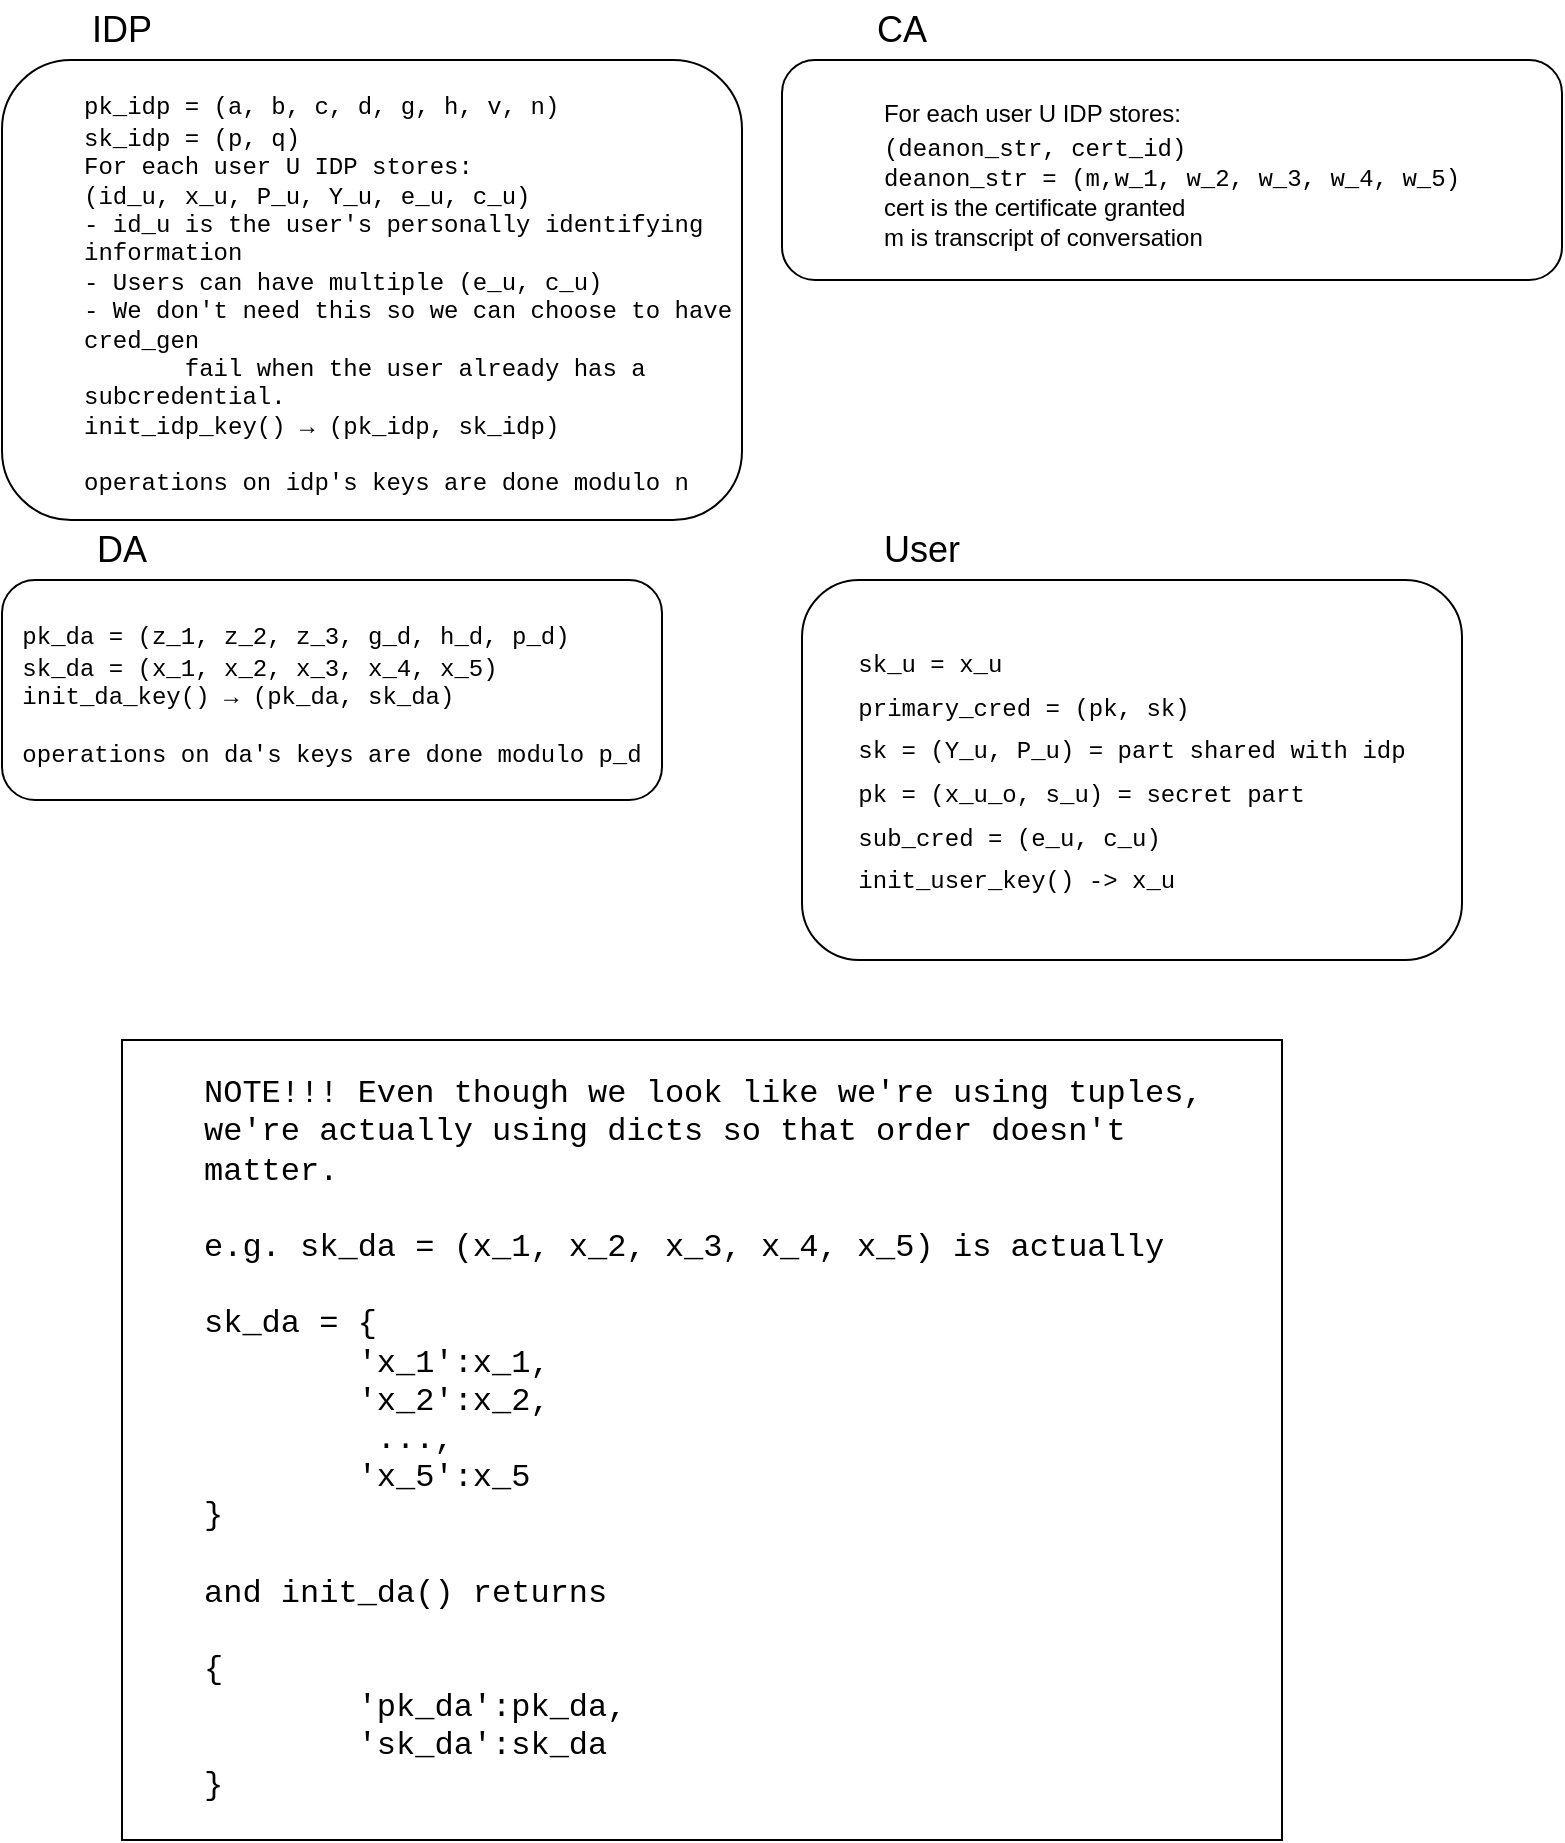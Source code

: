 <mxfile version="19.0.3" type="device" pages="6"><diagram id="Dzaxl8cubUr38i9cq00E" name="Public/Private Keys"><mxGraphModel dx="1038" dy="689" grid="1" gridSize="10" guides="1" tooltips="1" connect="1" arrows="1" fold="1" page="1" pageScale="1" pageWidth="850" pageHeight="1100" math="0" shadow="0"><root><mxCell id="0"/><mxCell id="1" parent="0"/><mxCell id="FoTwP2XmWtMZbNu5Kk6b-1" value="&lt;font style=&quot;font-size: 18px;&quot;&gt;IDP&lt;/font&gt;" style="text;html=1;strokeColor=none;fillColor=none;align=center;verticalAlign=middle;whiteSpace=wrap;rounded=0;" parent="1" vertex="1"><mxGeometry x="50" y="30" width="60" height="30" as="geometry"/></mxCell><mxCell id="FoTwP2XmWtMZbNu5Kk6b-2" value="&lt;blockquote style=&quot;margin: 0 0 0 40px; border: none; padding: 0px;&quot;&gt;&lt;div style=&quot;text-align: left;&quot;&gt;&lt;font face=&quot;Courier New&quot; style=&quot;font-size: 12px;&quot;&gt;&lt;span style=&quot;background-color: initial;&quot;&gt;pk_idp = (a, b, c, d, g, h, v, n)&lt;/span&gt;&lt;/font&gt;&lt;/div&gt;&lt;font face=&quot;Courier New&quot; style=&quot;font-size: 12px;&quot;&gt;&lt;div style=&quot;text-align: left;&quot;&gt;&lt;span style=&quot;background-color: initial;&quot;&gt;sk_idp = (p, q)&lt;/span&gt;&lt;/div&gt;&lt;/font&gt;&lt;font face=&quot;Courier New&quot; style=&quot;font-size: 12px;&quot;&gt;&lt;div style=&quot;text-align: left;&quot;&gt;&lt;span style=&quot;background-color: initial;&quot;&gt;For each user U IDP stores:&lt;/span&gt;&lt;/div&gt;&lt;/font&gt;&lt;font face=&quot;Courier New&quot; style=&quot;font-size: 12px;&quot;&gt;&lt;div style=&quot;text-align: left;&quot;&gt;&lt;span style=&quot;background-color: initial;&quot;&gt;(id_u, x_u, P_u, Y_u, e_u, c_u)&lt;/span&gt;&lt;/div&gt;&lt;/font&gt;&lt;font face=&quot;Courier New&quot; style=&quot;font-size: 12px;&quot;&gt;&lt;div style=&quot;text-align: left;&quot;&gt;&lt;span style=&quot;background-color: initial;&quot;&gt;- id_u&amp;nbsp;is the user's personally identifying information&lt;/span&gt;&lt;/div&gt;&lt;/font&gt;&lt;font face=&quot;Courier New&quot; style=&quot;font-size: 12px;&quot;&gt;&lt;div style=&quot;text-align: left;&quot;&gt;- Users can have multiple (e_u, c_u)&lt;/div&gt;&lt;/font&gt;&lt;font face=&quot;Courier New&quot; style=&quot;font-size: 12px;&quot;&gt;&lt;div style=&quot;text-align: left;&quot;&gt;- We don't need this so we can choose to have cred_gen&lt;/div&gt;&lt;/font&gt;&lt;font face=&quot;Courier New&quot; style=&quot;font-size: 12px;&quot;&gt;&lt;div style=&quot;text-align: left;&quot;&gt;&amp;nbsp; &amp;nbsp; &amp;nbsp; &amp;nbsp;fail when the user already has a subcredential.&lt;/div&gt;&lt;/font&gt;&lt;font face=&quot;Courier New&quot; style=&quot;font-size: 12px;&quot;&gt;&lt;div style=&quot;text-align: left;&quot;&gt;init_idp_key()&amp;nbsp;→&amp;nbsp;(pk_idp, sk_idp)&lt;/div&gt;&lt;/font&gt;&lt;font face=&quot;Courier New&quot; style=&quot;font-size: 12px;&quot;&gt;&lt;div style=&quot;text-align: left;&quot;&gt;&lt;br&gt;&lt;/div&gt;&lt;/font&gt;&lt;font face=&quot;Courier New&quot; style=&quot;font-size: 12px;&quot;&gt;&lt;div style=&quot;text-align: left;&quot;&gt;operations on idp's keys are done modulo n&lt;/div&gt;&lt;/font&gt;&lt;/blockquote&gt;" style="rounded=1;whiteSpace=wrap;html=1;fontSize=18;" parent="1" vertex="1"><mxGeometry x="20" y="60" width="370" height="230" as="geometry"/></mxCell><mxCell id="YUPHao2-XfSVQeP3RdEq-1" value="&lt;font style=&quot;font-size: 18px;&quot;&gt;CA&lt;/font&gt;" style="text;html=1;strokeColor=none;fillColor=none;align=center;verticalAlign=middle;whiteSpace=wrap;rounded=0;" parent="1" vertex="1"><mxGeometry x="440" y="30" width="60" height="30" as="geometry"/></mxCell><mxCell id="YUPHao2-XfSVQeP3RdEq-2" value="&lt;div style=&quot;text-align: left;&quot;&gt;&lt;span style=&quot;background-color: initial; font-size: 12px;&quot;&gt;For each user U IDP stores:&lt;/span&gt;&lt;br&gt;&lt;/div&gt;&lt;font style=&quot;font-size: 12px;&quot;&gt;&lt;div style=&quot;text-align: left;&quot;&gt;&lt;span style=&quot;background-color: initial;&quot;&gt;&lt;font face=&quot;Courier New&quot;&gt;(deanon_str,&amp;nbsp;cert_id)&lt;/font&gt;&lt;/span&gt;&lt;/div&gt;&lt;div style=&quot;text-align: left;&quot;&gt;&lt;span style=&quot;background-color: initial;&quot;&gt;&lt;font face=&quot;Courier New&quot;&gt;deanon_str = (m,w_1, w_2, w_3, w_4, w_5)&lt;/font&gt;&lt;/span&gt;&lt;/div&gt;&lt;div style=&quot;text-align: left;&quot;&gt;cert is the certificate granted&lt;/div&gt;&lt;div style=&quot;text-align: left;&quot;&gt;m is transcript of conversation&lt;/div&gt;&lt;/font&gt;" style="rounded=1;whiteSpace=wrap;html=1;fontSize=18;" parent="1" vertex="1"><mxGeometry x="410" y="60" width="390" height="110" as="geometry"/></mxCell><mxCell id="sW8Ie-iENTSzP77Tnd0w-2" value="&lt;font style=&quot;font-size: 18px;&quot;&gt;User&lt;/font&gt;" style="text;html=1;strokeColor=none;fillColor=none;align=center;verticalAlign=middle;whiteSpace=wrap;rounded=0;" parent="1" vertex="1"><mxGeometry x="450" y="290" width="60" height="30" as="geometry"/></mxCell><mxCell id="sW8Ie-iENTSzP77Tnd0w-3" value="&lt;div style=&quot;text-align: left;&quot;&gt;&lt;span style=&quot;font-size: 12px;&quot;&gt;&lt;font face=&quot;Courier New&quot;&gt;sk_u = x_u&lt;/font&gt;&lt;/span&gt;&lt;/div&gt;&lt;div style=&quot;text-align: left;&quot;&gt;&lt;span style=&quot;font-size: 12px;&quot;&gt;&lt;font face=&quot;Courier New&quot;&gt;primary_cred = (pk, sk)&lt;/font&gt;&lt;/span&gt;&lt;/div&gt;&lt;div style=&quot;text-align: left;&quot;&gt;&lt;span style=&quot;font-size: 12px;&quot;&gt;&lt;font face=&quot;Courier New&quot;&gt;sk = (Y_u, P_u) = part shared with idp&lt;/font&gt;&lt;/span&gt;&lt;/div&gt;&lt;div style=&quot;text-align: left;&quot;&gt;&lt;span style=&quot;font-size: 12px;&quot;&gt;&lt;font face=&quot;Courier New&quot;&gt;pk = (x_u_o, s_u) = secret part&lt;/font&gt;&lt;/span&gt;&lt;/div&gt;&lt;div style=&quot;text-align: left;&quot;&gt;&lt;span style=&quot;background-color: initial; font-size: 12px;&quot;&gt;&lt;font face=&quot;Courier New&quot;&gt;sub_cred = (e_u, c_u)&lt;/font&gt;&lt;/span&gt;&lt;/div&gt;&lt;div style=&quot;text-align: left;&quot;&gt;&lt;font face=&quot;Courier New&quot;&gt;&lt;span style=&quot;font-size: 12px;&quot;&gt;init_user_key() -&amp;gt;&lt;/span&gt;&lt;span style=&quot;background-color: initial; font-size: 12px;&quot;&gt;&amp;nbsp;x_u&lt;/span&gt;&lt;/font&gt;&lt;/div&gt;" style="rounded=1;whiteSpace=wrap;html=1;fontSize=18;" parent="1" vertex="1"><mxGeometry x="420" y="320" width="330" height="190" as="geometry"/></mxCell><mxCell id="L4nMN03crcbAbitDulUi-1" value="&lt;font style=&quot;font-size: 18px;&quot;&gt;DA&lt;/font&gt;" style="text;html=1;strokeColor=none;fillColor=none;align=center;verticalAlign=middle;whiteSpace=wrap;rounded=0;" parent="1" vertex="1"><mxGeometry x="50" y="290" width="60" height="30" as="geometry"/></mxCell><mxCell id="L4nMN03crcbAbitDulUi-2" value="&lt;div style=&quot;text-align: left;&quot;&gt;&lt;font face=&quot;Courier New&quot; style=&quot;font-size: 12px;&quot;&gt;&lt;span style=&quot;background-color: initial;&quot;&gt;pk_da = (z_1, z_2, z_3, g_d, h_d, p_d)&lt;/span&gt;&lt;/font&gt;&lt;/div&gt;&lt;font face=&quot;Courier New&quot; style=&quot;font-size: 12px;&quot;&gt;&lt;div style=&quot;text-align: left;&quot;&gt;&lt;span style=&quot;background-color: initial;&quot;&gt;sk_da = (x_1, x_2, x_3, x_4, x_5)&lt;/span&gt;&lt;/div&gt;&lt;div style=&quot;text-align: left;&quot;&gt;init_da_key()&amp;nbsp;→&amp;nbsp;(pk_da, sk_da)&lt;span style=&quot;background-color: initial;&quot;&gt;&lt;br&gt;&lt;/span&gt;&lt;/div&gt;&lt;div style=&quot;text-align: left;&quot;&gt;&lt;br&gt;&lt;/div&gt;&lt;div style=&quot;text-align: left;&quot;&gt;operations on da's keys are done modulo p_d&lt;/div&gt;&lt;/font&gt;" style="rounded=1;whiteSpace=wrap;html=1;fontSize=18;" parent="1" vertex="1"><mxGeometry x="20" y="320" width="330" height="110" as="geometry"/></mxCell><mxCell id="NTVFY2AOfJVaO2CLbvdv-1" value="&lt;blockquote style=&quot;margin: 0 0 0 40px; border: none; padding: 0px;&quot;&gt;&lt;div style=&quot;text-align: left;&quot;&gt;&lt;span style=&quot;font-size: medium; background-color: initial;&quot;&gt;NOTE!!! Even though we look like we're using tuples, we're actually using dicts so that order doesn't matter.&amp;nbsp;&lt;/span&gt;&lt;/div&gt;&lt;font size=&quot;3&quot;&gt;&lt;div style=&quot;text-align: left;&quot;&gt;&lt;span style=&quot;background-color: initial;&quot;&gt;&lt;br&gt;&lt;/span&gt;&lt;/div&gt;&lt;/font&gt;&lt;font size=&quot;3&quot;&gt;&lt;div style=&quot;text-align: left;&quot;&gt;&lt;span style=&quot;background-color: initial;&quot;&gt;e.g. sk_da = (x_1, x_2, x_3, x_4, x_5) is actually&lt;/span&gt;&lt;/div&gt;&lt;/font&gt;&lt;font size=&quot;3&quot;&gt;&lt;div style=&quot;text-align: left;&quot;&gt;&lt;span style=&quot;background-color: initial;&quot;&gt;&lt;br&gt;&lt;/span&gt;&lt;/div&gt;&lt;/font&gt;&lt;font size=&quot;3&quot;&gt;&lt;div style=&quot;text-align: left;&quot;&gt;&lt;span style=&quot;background-color: initial;&quot;&gt;sk_da = {&lt;/span&gt;&lt;/div&gt;&lt;/font&gt;&lt;font size=&quot;3&quot;&gt;&lt;span style=&quot;white-space: pre;&quot;&gt;&lt;div style=&quot;text-align: left;&quot;&gt;&lt;span style=&quot;background-color: initial;&quot;&gt;&#9;&lt;/span&gt;&lt;span style=&quot;background-color: initial; white-space: normal;&quot;&gt;'x_1':x_1,&lt;/span&gt;&lt;/div&gt;&lt;/span&gt;&lt;/font&gt;&lt;font size=&quot;3&quot;&gt;&lt;span style=&quot;white-space: pre;&quot;&gt;&lt;div style=&quot;text-align: left;&quot;&gt;&lt;span style=&quot;background-color: initial;&quot;&gt;&#9;&lt;/span&gt;&lt;span style=&quot;background-color: initial; white-space: normal;&quot;&gt;'x_2':x_2,&lt;/span&gt;&lt;/div&gt;&lt;/span&gt;&lt;/font&gt;&lt;font size=&quot;3&quot;&gt;&lt;span style=&quot;white-space: pre;&quot;&gt;&lt;div style=&quot;text-align: left;&quot;&gt;&lt;span style=&quot;background-color: initial;&quot;&gt;&#9;&lt;/span&gt;&lt;span style=&quot;background-color: initial; white-space: normal;&quot;&gt;&amp;nbsp;...,&lt;/span&gt;&lt;/div&gt;&lt;/span&gt;&lt;/font&gt;&lt;font size=&quot;3&quot;&gt;&lt;span style=&quot;white-space: pre;&quot;&gt;&lt;div style=&quot;text-align: left;&quot;&gt;&lt;span style=&quot;background-color: initial;&quot;&gt;&#9;&lt;/span&gt;&lt;span style=&quot;background-color: initial; white-space: normal;&quot;&gt;'x_5':x_5&lt;/span&gt;&lt;/div&gt;&lt;/span&gt;&lt;/font&gt;&lt;font size=&quot;3&quot;&gt;&lt;span style=&quot;white-space: pre;&quot;&gt;&lt;div style=&quot;text-align: left;&quot;&gt;&lt;span style=&quot;background-color: initial; white-space: normal;&quot;&gt;}&lt;/span&gt;&lt;/div&gt;&lt;/span&gt;&lt;/font&gt;&lt;font size=&quot;3&quot;&gt;&lt;span style=&quot;white-space: pre;&quot;&gt;&lt;div style=&quot;text-align: left;&quot;&gt;&lt;span style=&quot;background-color: initial; white-space: normal;&quot;&gt;&lt;br&gt;&lt;/span&gt;&lt;/div&gt;&lt;/span&gt;&lt;/font&gt;&lt;font size=&quot;3&quot;&gt;&lt;span style=&quot;white-space: pre;&quot;&gt;&lt;div style=&quot;text-align: left;&quot;&gt;&lt;span style=&quot;background-color: initial; white-space: normal;&quot;&gt;and init_da() returns&lt;/span&gt;&lt;/div&gt;&lt;/span&gt;&lt;/font&gt;&lt;font size=&quot;3&quot;&gt;&lt;span style=&quot;white-space: pre;&quot;&gt;&lt;div style=&quot;text-align: left;&quot;&gt;&lt;span style=&quot;background-color: initial; white-space: normal;&quot;&gt;&lt;br&gt;&lt;/span&gt;&lt;/div&gt;&lt;/span&gt;&lt;/font&gt;&lt;font size=&quot;3&quot;&gt;&lt;span style=&quot;white-space: pre;&quot;&gt;&lt;div style=&quot;text-align: left;&quot;&gt;&lt;span style=&quot;background-color: initial; white-space: normal;&quot;&gt;{&lt;/span&gt;&lt;/div&gt;&lt;/span&gt;&lt;/font&gt;&lt;font size=&quot;3&quot;&gt;&lt;span style=&quot;white-space: pre;&quot;&gt;&lt;div style=&quot;text-align: left;&quot;&gt;&lt;span style=&quot;background-color: initial; white-space: normal;&quot;&gt;&lt;span style=&quot;white-space: pre;&quot;&gt;&#9;&lt;/span&gt;'pk_da':pk_da,&lt;/span&gt;&lt;/div&gt;&lt;/span&gt;&lt;/font&gt;&lt;font size=&quot;3&quot;&gt;&lt;span style=&quot;white-space: pre;&quot;&gt;&lt;div style=&quot;text-align: left;&quot;&gt;&lt;span style=&quot;background-color: initial; white-space: normal;&quot;&gt;&lt;span style=&quot;white-space: pre;&quot;&gt;&#9;&lt;/span&gt;'sk_da':sk_da&lt;/span&gt;&lt;/div&gt;&lt;/span&gt;&lt;/font&gt;&lt;font size=&quot;3&quot;&gt;&lt;span style=&quot;white-space: pre;&quot;&gt;&lt;div style=&quot;text-align: left;&quot;&gt;&lt;span style=&quot;background-color: initial; white-space: normal;&quot;&gt;}&lt;/span&gt;&lt;/div&gt;&lt;/span&gt;&lt;/font&gt;&lt;/blockquote&gt;" style="whiteSpace=wrap;html=1;fontFamily=Courier New;fontSize=14;" parent="1" vertex="1"><mxGeometry x="80" y="550" width="580" height="400" as="geometry"/></mxCell></root></mxGraphModel></diagram><diagram id="Q1APXvWwo4ZjVd0LPIMt" name="Nym Gen"><mxGraphModel dx="1038" dy="689" grid="1" gridSize="10" guides="1" tooltips="1" connect="1" arrows="1" fold="1" page="1" pageScale="1" pageWidth="850" pageHeight="1100" math="0" shadow="0"><root><mxCell id="0"/><mxCell id="1" parent="0"/><mxCell id="eW7TrkLv9n74pGd_G8sG-1" value="User (Prover)" style="shape=umlActor;verticalLabelPosition=top;verticalAlign=top;html=1;outlineConnect=0;" parent="1" vertex="1"><mxGeometry x="40" y="60" width="30" height="60" as="geometry"/></mxCell><mxCell id="eW7TrkLv9n74pGd_G8sG-2" value="" style="endArrow=none;html=1;rounded=0;" parent="1" target="eW7TrkLv9n74pGd_G8sG-1" edge="1"><mxGeometry width="50" height="50" relative="1" as="geometry"><mxPoint x="50" y="650" as="sourcePoint"/><mxPoint x="450" y="290" as="targetPoint"/></mxGeometry></mxCell><mxCell id="eW7TrkLv9n74pGd_G8sG-3" value="IDP (Issuer)" style="shape=umlActor;verticalLabelPosition=top;verticalAlign=top;html=1;outlineConnect=0;" parent="1" vertex="1"><mxGeometry x="790" y="60" width="30" height="60" as="geometry"/></mxCell><mxCell id="eW7TrkLv9n74pGd_G8sG-4" value="" style="endArrow=none;html=1;rounded=0;" parent="1" target="eW7TrkLv9n74pGd_G8sG-3" edge="1"><mxGeometry width="50" height="50" relative="1" as="geometry"><mxPoint x="810" y="630" as="sourcePoint"/><mxPoint x="1220" y="290" as="targetPoint"/></mxGeometry></mxCell><mxCell id="eW7TrkLv9n74pGd_G8sG-5" value="&lt;b&gt;&lt;font style=&quot;font-size: 36px&quot;&gt;Protocol 1: Pseudonym Generation&lt;/font&gt;&lt;/b&gt;" style="text;html=1;align=center;verticalAlign=middle;resizable=0;points=[];autosize=1;strokeColor=none;fillColor=none;" parent="1" vertex="1"><mxGeometry x="120" y="10" width="620" height="30" as="geometry"/></mxCell><mxCell id="eW7TrkLv9n74pGd_G8sG-6" value="&lt;font style=&quot;font-size: 14px;&quot; face=&quot;Courier New&quot;&gt;nym_gen_1(x_u, pk_idp) -&amp;gt; ng1_out&lt;/font&gt;" style="rounded=1;whiteSpace=wrap;html=1;" parent="1" vertex="1"><mxGeometry x="22.5" y="140" width="287.5" height="30" as="geometry"/></mxCell><mxCell id="eW7TrkLv9n74pGd_G8sG-11" value="&lt;font style=&quot;font-size: 14px;&quot; face=&quot;Courier New&quot;&gt;nym_gen_2(nym_gen_msg_1, pk_idp) -&amp;gt; ng2_out&lt;/font&gt;" style="rounded=1;whiteSpace=wrap;html=1;" parent="1" vertex="1"><mxGeometry x="410" y="220" width="420" height="30" as="geometry"/></mxCell><mxCell id="eW7TrkLv9n74pGd_G8sG-14" value="&lt;font face=&quot;Courier New&quot; style=&quot;font-size: 14px;&quot;&gt;nym_gen_3(x_u, ng1_out, nym_gen_msg_2, pk_idp, pk_da) -&amp;gt; ng3_out&lt;/font&gt;" style="rounded=1;whiteSpace=wrap;html=1;" parent="1" vertex="1"><mxGeometry x="22.5" y="440" width="587.5" height="30" as="geometry"/></mxCell><mxCell id="LiC180qjeVrw3gBz7bKn-1" value="&lt;font style=&quot;font-size: 14px;&quot; face=&quot;Courier New&quot;&gt;store primary_cred = ng3_out['primary_cred']&lt;/font&gt;" style="rounded=1;whiteSpace=wrap;html=1;" parent="1" vertex="1"><mxGeometry x="10" y="650" width="430" height="30" as="geometry"/></mxCell><mxCell id="LiC180qjeVrw3gBz7bKn-2" value="&lt;font style=&quot;font-size: 14px;&quot; face=&quot;Courier New&quot;&gt;store nym_gen_msg_3['pub'] as primary credential (if True)&lt;/font&gt;" style="rounded=1;whiteSpace=wrap;html=1;" parent="1" vertex="1"><mxGeometry x="340" y="610" width="500" height="30" as="geometry"/></mxCell><mxCell id="2vPapZKMnZjuXYDMZ5sU-1" style="edgeStyle=orthogonalEdgeStyle;rounded=0;orthogonalLoop=1;jettySize=auto;html=1;exitX=1;exitY=0.5;exitDx=0;exitDy=0;" parent="1" source="2vPapZKMnZjuXYDMZ5sU-2" edge="1"><mxGeometry relative="1" as="geometry"><mxPoint x="811.829" y="205.476" as="targetPoint"/></mxGeometry></mxCell><mxCell id="2vPapZKMnZjuXYDMZ5sU-2" value="&lt;font face=&quot;Courier New&quot; style=&quot;font-size: 14px;&quot;&gt;nym_gen_msg_1 = ng1_out['send']&lt;/font&gt;" style="rounded=1;whiteSpace=wrap;html=1;" parent="1" vertex="1"><mxGeometry x="22.5" y="190" width="277.5" height="30" as="geometry"/></mxCell><mxCell id="2vPapZKMnZjuXYDMZ5sU-13" style="edgeStyle=orthogonalEdgeStyle;rounded=0;orthogonalLoop=1;jettySize=auto;html=1;exitX=0;exitY=0.5;exitDx=0;exitDy=0;" parent="1" source="2vPapZKMnZjuXYDMZ5sU-12" edge="1"><mxGeometry relative="1" as="geometry"><mxPoint x="50" y="405" as="targetPoint"/></mxGeometry></mxCell><mxCell id="2vPapZKMnZjuXYDMZ5sU-12" value="&lt;font face=&quot;Courier New&quot; style=&quot;font-size: 14px;&quot;&gt;nym_gen_msg_2 = ng2_out&lt;/font&gt;" style="rounded=1;whiteSpace=wrap;html=1;" parent="1" vertex="1"><mxGeometry x="560" y="390" width="270" height="30" as="geometry"/></mxCell><mxCell id="G3moWEPdz934QD_MKupX-5" value="&lt;font face=&quot;Courier New&quot; style=&quot;font-size: 14px;&quot;&gt;nym_gen_4(nym_gen_msg_1, ng2_out, nym_gen_msg_3) -&amp;gt; bool&lt;/font&gt;" style="rounded=1;whiteSpace=wrap;html=1;" parent="1" vertex="1"><mxGeometry x="360" y="550" width="480" height="30" as="geometry"/></mxCell><mxCell id="G3moWEPdz934QD_MKupX-8" style="edgeStyle=orthogonalEdgeStyle;rounded=0;orthogonalLoop=1;jettySize=auto;html=1;exitX=1;exitY=0.5;exitDx=0;exitDy=0;" parent="1" source="G3moWEPdz934QD_MKupX-7" edge="1"><mxGeometry relative="1" as="geometry"><mxPoint x="820" y="511" as="targetPoint"/></mxGeometry></mxCell><mxCell id="G3moWEPdz934QD_MKupX-7" value="&lt;font face=&quot;Courier New&quot; style=&quot;font-size: 14px;&quot;&gt;nym_gen_msg_3 = ng3_out['send']&lt;/font&gt;" style="rounded=1;whiteSpace=wrap;html=1;" parent="1" vertex="1"><mxGeometry x="22.5" y="496" width="307.5" height="30" as="geometry"/></mxCell><mxCell id="0XN6lXxjf3VDcsCHhUpa-2" value="&lt;font style=&quot;font-size: 14px;&quot; face=&quot;Courier New&quot;&gt;if len(ng2_out)== 0: zkp_ng1 failed&lt;/font&gt;" style="rounded=1;whiteSpace=wrap;html=1;" parent="1" vertex="1"><mxGeometry x="470" y="280" width="360" height="30" as="geometry"/></mxCell><mxCell id="0XN6lXxjf3VDcsCHhUpa-3" value="&lt;blockquote style=&quot;margin: 0 0 0 40px; border: none; padding: 0px;&quot;&gt;&lt;font face=&quot;Courier New&quot; style=&quot;font-size: 14px;&quot;&gt;ng1_out = {&lt;br&gt;&lt;/font&gt;&lt;font face=&quot;Courier New&quot; style=&quot;font-size: 14px;&quot;&gt;&amp;nbsp; &amp;nbsp; 'priv' : {&lt;br&gt;&lt;/font&gt;&lt;span style=&quot;font-family: &amp;quot;Courier New&amp;quot;; font-size: 14px;&quot;&gt;&amp;nbsp; &amp;nbsp; &amp;nbsp; &amp;nbsp; 'r_1' : r_1,&lt;br&gt;&lt;/span&gt;&lt;span style=&quot;font-family: &amp;quot;Courier New&amp;quot;; font-size: 14px;&quot;&gt;&amp;nbsp; &amp;nbsp; &amp;nbsp; &amp;nbsp; 'r_2' : r_2,&lt;br&gt;&lt;/span&gt;&lt;span style=&quot;font-family: &amp;quot;Courier New&amp;quot;; font-size: 14px;&quot;&gt;&amp;nbsp; &amp;nbsp; &amp;nbsp; &amp;nbsp; 'r_3' : r_3&lt;br&gt;&lt;/span&gt;&lt;font face=&quot;Courier New&quot; style=&quot;font-size: 14px;&quot;&gt;&amp;nbsp; &amp;nbsp; },&lt;br&gt;&lt;/font&gt;&lt;font face=&quot;Courier New&quot; style=&quot;font-size: 14px;&quot;&gt;&amp;nbsp; &amp;nbsp; 'send' : {&lt;br&gt;&lt;/font&gt;&lt;font face=&quot;Courier New&quot; style=&quot;font-size: 14px;&quot;&gt;&amp;nbsp; &amp;nbsp; &amp;nbsp; &amp;nbsp; 'pub' : {&lt;br&gt;&lt;/font&gt;&lt;span style=&quot;font-family: &amp;quot;Courier New&amp;quot;; font-size: 14px;&quot;&gt;&amp;nbsp; &amp;nbsp; &amp;nbsp; &amp;nbsp; &amp;nbsp; &amp;nbsp; 'N_1' : N_1,&lt;br&gt;&lt;/span&gt;&lt;span style=&quot;font-family: &amp;quot;Courier New&amp;quot;; font-size: 14px;&quot;&gt;&amp;nbsp; &amp;nbsp; &amp;nbsp; &amp;nbsp; &amp;nbsp; &amp;nbsp; 'C_1' : C_1,&lt;br&gt;&lt;/span&gt;&lt;span style=&quot;font-family: &amp;quot;Courier New&amp;quot;; font-size: 14px;&quot;&gt;&amp;nbsp; &amp;nbsp; &amp;nbsp; &amp;nbsp; &amp;nbsp; &amp;nbsp; 'C_2' : C_2,&lt;br&gt;&lt;/span&gt;&lt;font face=&quot;Courier New&quot; style=&quot;font-size: 14px;&quot;&gt;&amp;nbsp; &amp;nbsp; &amp;nbsp; &amp;nbsp; },&lt;br&gt;&lt;/font&gt;&lt;font face=&quot;Courier New&quot; style=&quot;font-size: 14px;&quot;&gt;&amp;nbsp; &amp;nbsp; &amp;nbsp; &amp;nbsp; 'zkp_ng1' : {...}&lt;br&gt;&lt;/font&gt;&lt;font face=&quot;Courier New&quot; style=&quot;font-size: 14px;&quot;&gt;&amp;nbsp; &amp;nbsp; }&lt;br&gt;&lt;/font&gt;&lt;font face=&quot;Courier New&quot; style=&quot;font-size: 14px;&quot;&gt;}&lt;/font&gt;&lt;/blockquote&gt;" style="rounded=1;whiteSpace=wrap;html=1;align=left;" parent="1" vertex="1"><mxGeometry x="890" y="20" width="280" height="290" as="geometry"/></mxCell><mxCell id="0XN6lXxjf3VDcsCHhUpa-5" value="&lt;blockquote style=&quot;margin: 0 0 0 40px; border: none; padding: 0px;&quot;&gt;&lt;font face=&quot;Courier New&quot; style=&quot;font-size: 14px;&quot;&gt;ng2_out = {&lt;br&gt;&lt;/font&gt;&lt;font face=&quot;Courier New&quot; style=&quot;font-size: 14px;&quot;&gt;&amp;nbsp; &amp;nbsp; 'N_2' : N_2,&lt;/font&gt;&lt;/blockquote&gt;&lt;blockquote style=&quot;margin: 0 0 0 40px; border: none; padding: 0px;&quot;&gt;&lt;font face=&quot;Courier New&quot; style=&quot;font-size: 14px;&quot;&gt;&amp;nbsp; &amp;nbsp; 'r'&amp;nbsp; &amp;nbsp;: r&lt;br&gt;&lt;/font&gt;&lt;font face=&quot;Courier New&quot; style=&quot;font-size: 14px;&quot;&gt;}&amp;nbsp; &amp;nbsp; (if verify_zkp_ng1 succeeds)&lt;/font&gt;&lt;/blockquote&gt;&lt;blockquote style=&quot;margin: 0 0 0 40px; border: none; padding: 0px;&quot;&gt;&lt;font face=&quot;Courier New&quot; style=&quot;font-size: 14px;&quot;&gt;{}&amp;nbsp; &amp;nbsp;(if verify_zkp_ng1 fails)&lt;/font&gt;&lt;/blockquote&gt;" style="rounded=1;whiteSpace=wrap;html=1;align=left;" parent="1" vertex="1"><mxGeometry x="890" y="323" width="350" height="87" as="geometry"/></mxCell><mxCell id="0XN6lXxjf3VDcsCHhUpa-6" value="&lt;blockquote style=&quot;margin: 0 0 0 40px; border: none; padding: 0px;&quot;&gt;&lt;font face=&quot;Courier New&quot; style=&quot;font-size: 14px;&quot;&gt;ng3_out = {&lt;br&gt;&lt;/font&gt;&lt;font face=&quot;Courier New&quot; style=&quot;font-size: 14px;&quot;&gt;&amp;nbsp; &amp;nbsp; 'primary_cred' : {&lt;br&gt;&lt;/font&gt;&lt;span style=&quot;font-family: &amp;quot;Courier New&amp;quot;; font-size: 14px;&quot;&gt;&amp;nbsp; &amp;nbsp; &amp;nbsp; &amp;nbsp; 'priv' : {&lt;/span&gt;&lt;/blockquote&gt;&lt;blockquote style=&quot;margin: 0 0 0 40px; border: none; padding: 0px;&quot;&gt;&lt;span style=&quot;font-family: &amp;quot;Courier New&amp;quot;; font-size: 14px;&quot;&gt;&amp;nbsp; &amp;nbsp; &amp;nbsp; &amp;nbsp; &amp;nbsp; &amp;nbsp; 'x_u_o' : x_u_o&lt;/span&gt;&lt;/blockquote&gt;&lt;blockquote style=&quot;margin: 0 0 0 40px; border: none; padding: 0px;&quot;&gt;&lt;span style=&quot;font-family: &amp;quot;Courier New&amp;quot;; font-size: 14px;&quot;&gt;&amp;nbsp; &amp;nbsp; &amp;nbsp; &amp;nbsp; &amp;nbsp; &amp;nbsp; 's_u'&amp;nbsp; &amp;nbsp;: s_u&lt;/span&gt;&lt;/blockquote&gt;&lt;blockquote style=&quot;margin: 0 0 0 40px; border: none; padding: 0px;&quot;&gt;&lt;span style=&quot;font-family: &amp;quot;Courier New&amp;quot;; font-size: 14px;&quot;&gt;&amp;nbsp; &amp;nbsp; &amp;nbsp; &amp;nbsp; }&lt;/span&gt;&lt;/blockquote&gt;&lt;blockquote style=&quot;margin: 0 0 0 40px; border: none; padding: 0px;&quot;&gt;&lt;span style=&quot;font-family: &amp;quot;Courier New&amp;quot;; font-size: 14px; background-color: initial;&quot;&gt;&amp;nbsp; &amp;nbsp; &amp;nbsp; &amp;nbsp; 'pub' : {&lt;/span&gt;&lt;/blockquote&gt;&lt;blockquote style=&quot;margin: 0 0 0 40px; border: none; padding: 0px;&quot;&gt;&lt;span style=&quot;font-family: &amp;quot;Courier New&amp;quot;; font-size: 14px;&quot;&gt;&amp;nbsp; &amp;nbsp; &amp;nbsp; &amp;nbsp; &amp;nbsp; &amp;nbsp; 'Y_u' : Y_u,&lt;/span&gt;&lt;/blockquote&gt;&lt;blockquote style=&quot;margin: 0 0 0 40px; border: none; padding: 0px;&quot;&gt;&lt;span style=&quot;font-family: &amp;quot;Courier New&amp;quot;; font-size: 14px;&quot;&gt;&amp;nbsp; &amp;nbsp; &amp;nbsp; &amp;nbsp; &amp;nbsp; &amp;nbsp; 'P_u' : P_u&lt;/span&gt;&lt;/blockquote&gt;&lt;blockquote style=&quot;margin: 0 0 0 40px; border: none; padding: 0px;&quot;&gt;&lt;span style=&quot;font-family: &amp;quot;Courier New&amp;quot;; font-size: 14px;&quot;&gt;&amp;nbsp; &amp;nbsp; &amp;nbsp; &amp;nbsp; &amp;nbsp; &amp;nbsp; 'nym' : nym&lt;/span&gt;&lt;/blockquote&gt;&lt;blockquote style=&quot;margin: 0 0 0 40px; border: none; padding: 0px;&quot;&gt;&lt;span style=&quot;font-family: &amp;quot;Courier New&amp;quot;; font-size: 14px;&quot;&gt;&amp;nbsp; &amp;nbsp; &amp;nbsp; &amp;nbsp; &amp;nbsp;}&lt;br&gt;&lt;/span&gt;&lt;font face=&quot;Courier New&quot; style=&quot;font-size: 14px;&quot;&gt;&amp;nbsp; &amp;nbsp; },&lt;br&gt;&lt;/font&gt;&lt;font face=&quot;Courier New&quot; style=&quot;font-size: 14px;&quot;&gt;&amp;nbsp; &amp;nbsp; 'send' : {&lt;/font&gt;&lt;/blockquote&gt;&lt;blockquote style=&quot;margin: 0 0 0 40px; border: none; padding: 0px;&quot;&gt;&lt;span style=&quot;background-color: initial; font-family: &amp;quot;Courier New&amp;quot;; font-size: 14px;&quot;&gt;&amp;nbsp; &amp;nbsp; &amp;nbsp; &amp;nbsp; 'pub' : {&lt;/span&gt;&lt;/blockquote&gt;&lt;blockquote style=&quot;margin: 0 0 0 40px; border: none; padding: 0px;&quot;&gt;&lt;span style=&quot;font-family: &amp;quot;Courier New&amp;quot;; font-size: 14px; background-color: initial;&quot;&gt;&amp;nbsp; &amp;nbsp; &amp;nbsp; &amp;nbsp; &amp;nbsp; &amp;nbsp; 'Y_u': Y_u,&lt;/span&gt;&lt;blockquote style=&quot;margin: 0px 0px 0px 40px; border: none; padding: 0px;&quot;&gt;&lt;span style=&quot;font-family: &amp;quot;Courier New&amp;quot;; font-size: 14px;&quot;&gt;&amp;nbsp; &amp;nbsp; &amp;nbsp; &amp;nbsp;'P_u' : P_u,&lt;/span&gt;&lt;/blockquote&gt;&lt;blockquote style=&quot;margin: 0px 0px 0px 40px; border: none; padding: 0px;&quot;&gt;&lt;span style=&quot;font-family: &amp;quot;Courier New&amp;quot;; font-size: 14px;&quot;&gt;&amp;nbsp; &amp;nbsp; &amp;nbsp; &amp;nbsp;'nym' : nym&lt;/span&gt;&lt;/blockquote&gt;&lt;blockquote style=&quot;margin: 0px 0px 0px 40px; border: none; padding: 0px;&quot;&gt;&lt;span style=&quot;font-family: &amp;quot;Courier New&amp;quot;; font-size: 14px;&quot;&gt;&amp;nbsp; &amp;nbsp;},&lt;/span&gt;&lt;/blockquote&gt;&lt;blockquote style=&quot;margin: 0px 0px 0px 40px; border: none; padding: 0px;&quot;&gt;&lt;font face=&quot;Courier New&quot;&gt;&lt;span style=&quot;font-size: 14px;&quot;&gt;&amp;nbsp; &amp;nbsp;'R' : R,&lt;/span&gt;&lt;/font&gt;&lt;/blockquote&gt;&lt;blockquote style=&quot;margin: 0px 0px 0px 40px; border: none; padding: 0px;&quot;&gt;&lt;font face=&quot;Courier New&quot;&gt;&lt;span style=&quot;font-size: 14px;&quot;&gt;&amp;nbsp; &amp;nbsp;'C' : C,&lt;/span&gt;&lt;/font&gt;&lt;/blockquote&gt;&lt;blockquote style=&quot;margin: 0px 0px 0px 40px; border: none; padding: 0px;&quot;&gt;&lt;font face=&quot;Courier New&quot;&gt;&lt;span style=&quot;font-size: 14px;&quot;&gt;&amp;nbsp; &amp;nbsp;'s_tilde' : s_tilde,&lt;/span&gt;&lt;/font&gt;&lt;/blockquote&gt;&lt;font face=&quot;Courier New&quot; style=&quot;font-size: 14px;&quot;&gt;&amp;nbsp; &amp;nbsp; &amp;nbsp; &amp;nbsp; 'zkp_ng2' : {...},&lt;/font&gt;&lt;/blockquote&gt;&lt;blockquote style=&quot;margin: 0 0 0 40px; border: none; padding: 0px;&quot;&gt;&lt;font face=&quot;Courier New&quot; style=&quot;font-size: 14px;&quot;&gt;&amp;nbsp; &amp;nbsp; &amp;nbsp; &amp;nbsp; 'zkp_ng3' : {...}&lt;br&gt;&lt;/font&gt;&lt;font face=&quot;Courier New&quot; style=&quot;font-size: 14px;&quot;&gt;&amp;nbsp; &amp;nbsp; }&lt;br&gt;&lt;/font&gt;&lt;font face=&quot;Courier New&quot; style=&quot;font-size: 14px;&quot;&gt;}&lt;/font&gt;&lt;/blockquote&gt;&lt;blockquote style=&quot;margin: 0 0 0 40px; border: none; padding: 0px;&quot;&gt;&lt;font face=&quot;Courier New&quot; style=&quot;font-size: 14px;&quot;&gt;pub is stored twice but helps with opacity&lt;/font&gt;&lt;/blockquote&gt;" style="rounded=1;whiteSpace=wrap;html=1;align=left;" parent="1" vertex="1"><mxGeometry x="900" y="460" width="320" height="510" as="geometry"/></mxCell><mxCell id="Z9edV1-qXvCOPoMaXUgm-1" value="&lt;font style=&quot;font-size: 14px;&quot; face=&quot;Courier New&quot;&gt;User and IDP establish a secure connection. User sends proof of identity id_u.&lt;/font&gt;" style="rounded=1;whiteSpace=wrap;html=1;" parent="1" vertex="1"><mxGeometry x="87.5" y="75" width="685" height="25" as="geometry"/></mxCell><mxCell id="X-zv6NLRkOO0uevHa9eB-1" value="&lt;blockquote style=&quot;margin: 0 0 0 40px; border: none; padding: 0px;&quot;&gt;&lt;font face=&quot;Courier New&quot;&gt;&lt;span style=&quot;font-size: 14px;&quot;&gt;R = {&lt;/span&gt;&lt;/font&gt;&lt;/blockquote&gt;&lt;blockquote style=&quot;margin: 0 0 0 40px; border: none; padding: 0px;&quot;&gt;&lt;font face=&quot;Courier New&quot;&gt;&lt;span style=&quot;font-size: 14px;&quot;&gt;&amp;nbsp; &amp;nbsp; 'r'&amp;nbsp; &amp;nbsp;: r,&lt;/span&gt;&lt;/font&gt;&lt;/blockquote&gt;&lt;blockquote style=&quot;margin: 0 0 0 40px; border: none; padding: 0px;&quot;&gt;&lt;font face=&quot;Courier New&quot;&gt;&lt;span style=&quot;font-size: 14px;&quot;&gt;&amp;nbsp; &amp;nbsp; 'r_1' : r_1,&lt;/span&gt;&lt;/font&gt;&lt;/blockquote&gt;&lt;blockquote style=&quot;margin: 0 0 0 40px; border: none; padding: 0px;&quot;&gt;&lt;font face=&quot;Courier New&quot;&gt;&lt;span style=&quot;font-size: 14px;&quot;&gt;&amp;nbsp; &amp;nbsp; 'r_2' : r_2,&lt;/span&gt;&lt;/font&gt;&lt;/blockquote&gt;&lt;blockquote style=&quot;margin: 0 0 0 40px; border: none; padding: 0px;&quot;&gt;&lt;font face=&quot;Courier New&quot;&gt;&lt;span style=&quot;font-size: 14px;&quot;&gt;&amp;nbsp; &amp;nbsp; 'r_3' : r_3,&lt;/span&gt;&lt;/font&gt;&lt;/blockquote&gt;&lt;blockquote style=&quot;margin: 0 0 0 40px; border: none; padding: 0px;&quot;&gt;&lt;font face=&quot;Courier New&quot;&gt;&lt;span style=&quot;font-size: 14px;&quot;&gt;&amp;nbsp; &amp;nbsp; 'r_4' : r_4&lt;/span&gt;&lt;/font&gt;&lt;/blockquote&gt;&lt;blockquote style=&quot;margin: 0 0 0 40px; border: none; padding: 0px;&quot;&gt;&lt;font face=&quot;Courier New&quot;&gt;&lt;span style=&quot;font-size: 14px;&quot;&gt;}&lt;/span&gt;&lt;/font&gt;&lt;/blockquote&gt;&lt;blockquote style=&quot;margin: 0 0 0 40px; border: none; padding: 0px;&quot;&gt;&lt;font face=&quot;Courier New&quot;&gt;&lt;span style=&quot;font-size: 14px;&quot;&gt;&lt;br&gt;&lt;/span&gt;&lt;/font&gt;&lt;/blockquote&gt;&lt;blockquote style=&quot;margin: 0 0 0 40px; border: none; padding: 0px;&quot;&gt;&lt;font face=&quot;Courier New&quot;&gt;&lt;span style=&quot;font-size: 14px;&quot;&gt;C = {&lt;/span&gt;&lt;/font&gt;&lt;/blockquote&gt;&lt;blockquote style=&quot;margin: 0 0 0 40px; border: none; padding: 0px;&quot;&gt;&lt;font face=&quot;Courier New&quot;&gt;&lt;span style=&quot;font-size: 14px;&quot;&gt;&amp;nbsp; &amp;nbsp; 'C_1' : C_1,&lt;/span&gt;&lt;/font&gt;&lt;/blockquote&gt;&lt;blockquote style=&quot;margin: 0 0 0 40px; border: none; padding: 0px;&quot;&gt;&lt;font face=&quot;Courier New&quot;&gt;&lt;span style=&quot;font-size: 14px;&quot;&gt;&amp;nbsp; &amp;nbsp; 'C_2' : C_2,&lt;/span&gt;&lt;/font&gt;&lt;/blockquote&gt;&lt;blockquote style=&quot;margin: 0 0 0 40px; border: none; padding: 0px;&quot;&gt;&lt;font face=&quot;Courier New&quot;&gt;&lt;span style=&quot;font-size: 14px;&quot;&gt;&amp;nbsp; &amp;nbsp; 'C_3' : C_3&lt;/span&gt;&lt;/font&gt;&lt;/blockquote&gt;&lt;blockquote style=&quot;margin: 0 0 0 40px; border: none; padding: 0px;&quot;&gt;&lt;font face=&quot;Courier New&quot;&gt;&lt;span style=&quot;font-size: 14px;&quot;&gt;}&lt;/span&gt;&lt;/font&gt;&lt;/blockquote&gt;" style="rounded=1;whiteSpace=wrap;html=1;align=left;" vertex="1" parent="1"><mxGeometry x="470" y="670" width="280" height="290" as="geometry"/></mxCell></root></mxGraphModel></diagram><diagram id="J8wC4eKDJG81Ocej0zeT" name="Cred Gen"><mxGraphModel dx="1038" dy="689" grid="1" gridSize="10" guides="1" tooltips="1" connect="1" arrows="1" fold="1" page="1" pageScale="1" pageWidth="850" pageHeight="1100" math="0" shadow="0"><root><mxCell id="0"/><mxCell id="1" parent="0"/><mxCell id="s9aCveIk-lyT0b91apHL-1" value="User (Prover)" style="shape=umlActor;verticalLabelPosition=top;verticalAlign=top;html=1;outlineConnect=0;" parent="1" vertex="1"><mxGeometry x="40" y="60" width="30" height="60" as="geometry"/></mxCell><mxCell id="s9aCveIk-lyT0b91apHL-2" value="" style="endArrow=none;html=1;rounded=0;" parent="1" target="s9aCveIk-lyT0b91apHL-1" edge="1"><mxGeometry width="50" height="50" relative="1" as="geometry"><mxPoint x="50" y="550" as="sourcePoint"/><mxPoint x="450" y="290" as="targetPoint"/></mxGeometry></mxCell><mxCell id="s9aCveIk-lyT0b91apHL-3" value="IDP (Issuer)" style="shape=umlActor;verticalLabelPosition=top;verticalAlign=top;html=1;outlineConnect=0;" parent="1" vertex="1"><mxGeometry x="790" y="60" width="30" height="60" as="geometry"/></mxCell><mxCell id="s9aCveIk-lyT0b91apHL-5" value="&lt;b&gt;&lt;font style=&quot;font-size: 36px&quot;&gt;Protocol 2: Credential Generation&lt;/font&gt;&lt;/b&gt;" style="text;html=1;align=center;verticalAlign=middle;resizable=0;points=[];autosize=1;strokeColor=none;fillColor=none;" parent="1" vertex="1"><mxGeometry x="135" y="10" width="590" height="30" as="geometry"/></mxCell><mxCell id="s9aCveIk-lyT0b91apHL-34" style="edgeStyle=orthogonalEdgeStyle;rounded=0;orthogonalLoop=1;jettySize=auto;html=1;exitX=1;exitY=0.5;exitDx=0;exitDy=0;" parent="1" source="s9aCveIk-lyT0b91apHL-7" edge="1"><mxGeometry relative="1" as="geometry"><mxPoint x="811.829" y="265.476" as="targetPoint"/></mxGeometry></mxCell><mxCell id="s9aCveIk-lyT0b91apHL-7" value="&lt;font face=&quot;Courier New&quot; style=&quot;font-size: 14px;&quot;&gt;cg1_out&lt;/font&gt;" style="rounded=1;whiteSpace=wrap;html=1;" parent="1" vertex="1"><mxGeometry x="22.5" y="250" width="87.5" height="30" as="geometry"/></mxCell><mxCell id="s9aCveIk-lyT0b91apHL-9" value="&lt;font face=&quot;Courier New&quot; style=&quot;font-size: 14px;&quot;&gt;cred_gen_1(x_u, primary_cred, pk_idp) -&amp;gt; cg1_out&lt;/font&gt;" style="rounded=1;whiteSpace=wrap;html=1;" parent="1" vertex="1"><mxGeometry x="22.5" y="200" width="467.5" height="30" as="geometry"/></mxCell><mxCell id="s9aCveIk-lyT0b91apHL-22" value="" style="endArrow=none;html=1;rounded=0;startArrow=none;" parent="1" edge="1"><mxGeometry width="50" height="50" relative="1" as="geometry"><mxPoint x="802.666" y="550" as="sourcePoint"/><mxPoint x="807.421" y="120" as="targetPoint"/></mxGeometry></mxCell><mxCell id="s9aCveIk-lyT0b91apHL-24" value="&lt;font style=&quot;font-size: 14px;&quot; face=&quot;Courier New&quot;&gt;User and IDP establish a secure connection. User requests a subcredential from IDP.&lt;/font&gt;" style="rounded=1;whiteSpace=wrap;html=1;" parent="1" vertex="1"><mxGeometry x="75" y="130" width="710" height="30" as="geometry"/></mxCell><mxCell id="WOk-01TnjkRqZ20Nn8az-2" value="&lt;font style=&quot;font-size: 14px;&quot; face=&quot;Courier New&quot;&gt;idp verifies cg1_out['pub'] is in its database&lt;/font&gt;" style="rounded=1;whiteSpace=wrap;html=1;" parent="1" vertex="1"><mxGeometry x="400" y="290" width="430" height="30" as="geometry"/></mxCell><mxCell id="WOk-01TnjkRqZ20Nn8az-13" value="&lt;font face=&quot;Courier New&quot; style=&quot;font-size: 14px;&quot;&gt;If cred_gen_3 returns true store sub_cred&lt;/font&gt;" style="rounded=1;whiteSpace=wrap;html=1;" parent="1" vertex="1"><mxGeometry x="30" y="530" width="360" height="30" as="geometry"/></mxCell><mxCell id="WOk-01TnjkRqZ20Nn8az-14" value="&lt;font style=&quot;font-size: 14px;&quot; face=&quot;Courier New&quot;&gt;Store sub_cred with primary_cred&lt;/font&gt;" style="rounded=1;whiteSpace=wrap;html=1;" parent="1" vertex="1"><mxGeometry x="540" y="530" width="290" height="30" as="geometry"/></mxCell><mxCell id="4gY6EunACDvmNJ-HQYAW-1" value="&lt;font style=&quot;font-size: 14px;&quot; face=&quot;Courier New&quot;&gt;cred_gen_3(primary_cred, sub_cred, pk_idp) -&amp;gt; bool&lt;/font&gt;" style="rounded=1;whiteSpace=wrap;html=1;" parent="1" vertex="1"><mxGeometry x="22.5" y="460" width="430" height="30" as="geometry"/></mxCell><mxCell id="6Ua4su9sHzY7LIBMURqZ-1" value="&lt;font face=&quot;Courier New&quot;&gt;&lt;span style=&quot;font-size: 14px;&quot;&gt;cred_gen_2(cg1_out, pk_idp, sk_idp) -&amp;gt; sub_cred&lt;/span&gt;&lt;/font&gt;" style="rounded=1;whiteSpace=wrap;html=1;" parent="1" vertex="1"><mxGeometry x="400" y="330" width="430" height="30" as="geometry"/></mxCell><mxCell id="3lmuI1RXn_jvgufC4faI-1" value="&lt;font style=&quot;font-size: 14px;&quot; face=&quot;Courier New&quot;&gt;if len(sub_cred)== 0: zkp_cg1 failed&lt;/font&gt;" style="rounded=1;whiteSpace=wrap;html=1;" parent="1" vertex="1"><mxGeometry x="470" y="370" width="360" height="30" as="geometry"/></mxCell><mxCell id="3lmuI1RXn_jvgufC4faI-5" style="edgeStyle=orthogonalEdgeStyle;rounded=0;orthogonalLoop=1;jettySize=auto;html=1;exitX=0;exitY=0.5;exitDx=0;exitDy=0;fontFamily=Courier New;fontSize=14;" parent="1" source="3lmuI1RXn_jvgufC4faI-3" edge="1"><mxGeometry relative="1" as="geometry"><mxPoint x="50" y="435" as="targetPoint"/></mxGeometry></mxCell><mxCell id="3lmuI1RXn_jvgufC4faI-3" value="&lt;font face=&quot;Courier New&quot; style=&quot;font-size: 14px;&quot;&gt;sub_cred&lt;/font&gt;" style="rounded=1;whiteSpace=wrap;html=1;" parent="1" vertex="1"><mxGeometry x="760" y="420" width="70" height="30" as="geometry"/></mxCell><mxCell id="OGgUJ9y3OMLvsH3wtLQV-1" value="&lt;blockquote style=&quot;margin: 0 0 0 40px; border: none; padding: 0px;&quot;&gt;&lt;font face=&quot;Courier New&quot;&gt;&lt;span style=&quot;font-size: 14px;&quot;&gt;cg1_out = {&lt;/span&gt;&lt;/font&gt;&lt;/blockquote&gt;&lt;blockquote style=&quot;margin: 0 0 0 40px; border: none; padding: 0px;&quot;&gt;&lt;span style=&quot;background-color: initial; font-family: &amp;quot;Courier New&amp;quot;; font-size: 14px;&quot;&gt;&amp;nbsp; &amp;nbsp; 'pub' : {&lt;/span&gt;&lt;/blockquote&gt;&lt;blockquote style=&quot;margin: 0 0 0 40px; border: none; padding: 0px;&quot;&gt;&lt;span style=&quot;background-color: initial; font-family: &amp;quot;Courier New&amp;quot;; font-size: 14px;&quot;&gt;&amp;nbsp; &amp;nbsp; &amp;nbsp; &amp;nbsp; 'Y_u': Y_u,&lt;/span&gt;&lt;/blockquote&gt;&lt;blockquote style=&quot;margin: 0 0 0 40px; border: none; padding: 0px;&quot;&gt;&lt;span style=&quot;font-family: &amp;quot;Courier New&amp;quot;; font-size: 14px; background-color: initial;&quot;&gt;&amp;nbsp; &amp;nbsp; &amp;nbsp; &amp;nbsp; 'P_u' : P_u,&lt;/span&gt;&lt;/blockquote&gt;&lt;blockquote style=&quot;margin: 0 0 0 40px; border: none; padding: 0px;&quot;&gt;&lt;span style=&quot;background-color: initial; font-family: &amp;quot;Courier New&amp;quot;; font-size: 14px;&quot;&gt;&amp;nbsp; &amp;nbsp; &amp;nbsp; &amp;nbsp; 'nym' : nym&lt;/span&gt;&lt;/blockquote&gt;&lt;blockquote style=&quot;margin: 0 0 0 40px; border: none; padding: 0px;&quot;&gt;&lt;span style=&quot;background-color: initial; font-family: &amp;quot;Courier New&amp;quot;; font-size: 14px;&quot;&gt;&amp;nbsp; &amp;nbsp; },&lt;/span&gt;&lt;/blockquote&gt;&lt;blockquote style=&quot;margin: 0 0 0 40px; border: none; padding: 0px;&quot;&gt;&lt;font face=&quot;Courier New&quot;&gt;&lt;span style=&quot;font-size: 14px;&quot;&gt;&amp;nbsp; &amp;nbsp; 'zkp_cg1' : {...}&lt;/span&gt;&lt;/font&gt;&lt;/blockquote&gt;&lt;blockquote style=&quot;margin: 0 0 0 40px; border: none; padding: 0px;&quot;&gt;&lt;font face=&quot;Courier New&quot;&gt;&lt;span style=&quot;font-size: 14px;&quot;&gt;}&lt;/span&gt;&lt;/font&gt;&lt;/blockquote&gt;&lt;blockquote style=&quot;margin: 0 0 0 40px; border: none; padding: 0px;&quot;&gt;&lt;font face=&quot;Courier New&quot;&gt;&lt;span style=&quot;font-size: 14px;&quot;&gt;&lt;br&gt;&lt;/span&gt;&lt;/font&gt;&lt;/blockquote&gt;&lt;blockquote style=&quot;margin: 0 0 0 40px; border: none; padding: 0px;&quot;&gt;&lt;font face=&quot;Courier New&quot;&gt;&lt;span style=&quot;font-size: 14px;&quot;&gt;sub_cred =&amp;nbsp;&lt;/span&gt;&lt;/font&gt;&lt;span style=&quot;font-size: 14px; font-family: &amp;quot;Courier New&amp;quot;; background-color: initial;&quot;&gt;{&lt;/span&gt;&lt;/blockquote&gt;&lt;blockquote style=&quot;margin: 0 0 0 40px; border: none; padding: 0px;&quot;&gt;&lt;font face=&quot;Courier New&quot;&gt;&lt;span style=&quot;font-size: 14px;&quot;&gt;&amp;nbsp; &amp;nbsp; 'e_u': e_u,&lt;/span&gt;&lt;/font&gt;&lt;/blockquote&gt;&lt;blockquote style=&quot;margin: 0 0 0 40px; border: none; padding: 0px;&quot;&gt;&lt;font face=&quot;Courier New&quot;&gt;&lt;span style=&quot;font-size: 14px;&quot;&gt;&amp;nbsp; &amp;nbsp; 'c_u': c_u&lt;/span&gt;&lt;/font&gt;&lt;/blockquote&gt;&lt;blockquote style=&quot;margin: 0 0 0 40px; border: none; padding: 0px;&quot;&gt;&lt;font face=&quot;Courier New&quot;&gt;&lt;span style=&quot;font-size: 14px;&quot;&gt;}&lt;/span&gt;&lt;/font&gt;&lt;/blockquote&gt;&lt;blockquote style=&quot;margin: 0 0 0 40px; border: none; padding: 0px;&quot;&gt;&lt;font face=&quot;Courier New&quot;&gt;&lt;span style=&quot;font-size: 14px;&quot;&gt;&lt;br&gt;&lt;/span&gt;&lt;/font&gt;&lt;/blockquote&gt;" style="rounded=1;whiteSpace=wrap;html=1;align=left;" vertex="1" parent="1"><mxGeometry x="890" y="80" width="320" height="470" as="geometry"/></mxCell></root></mxGraphModel></diagram><diagram id="D3Vt-4Uf4ggQqDmHM8Rn" name="Cred Vf"><mxGraphModel dx="1038" dy="689" grid="1" gridSize="10" guides="1" tooltips="1" connect="1" arrows="1" fold="1" page="1" pageScale="1" pageWidth="850" pageHeight="1100" math="0" shadow="0"><root><mxCell id="0"/><mxCell id="1" parent="0"/><mxCell id="ddNAsul8PqtKgbHZwSA5-1" value="User (Prover)" style="shape=umlActor;verticalLabelPosition=top;verticalAlign=top;html=1;outlineConnect=0;" parent="1" vertex="1"><mxGeometry x="40" y="60" width="30" height="60" as="geometry"/></mxCell><mxCell id="ddNAsul8PqtKgbHZwSA5-2" value="" style="endArrow=none;html=1;rounded=0;" parent="1" target="ddNAsul8PqtKgbHZwSA5-1" edge="1"><mxGeometry width="50" height="50" relative="1" as="geometry"><mxPoint x="55" y="420" as="sourcePoint"/><mxPoint x="450" y="290" as="targetPoint"/></mxGeometry></mxCell><mxCell id="ddNAsul8PqtKgbHZwSA5-3" value="CA (Verifier)" style="shape=umlActor;verticalLabelPosition=top;verticalAlign=top;html=1;outlineConnect=0;" parent="1" vertex="1"><mxGeometry x="790" y="60" width="30" height="60" as="geometry"/></mxCell><mxCell id="ddNAsul8PqtKgbHZwSA5-4" value="&lt;b&gt;&lt;font style=&quot;font-size: 36px&quot;&gt;Protocol 3: Credential Verification&lt;/font&gt;&lt;/b&gt;" style="text;html=1;align=center;verticalAlign=middle;resizable=0;points=[];autosize=1;strokeColor=none;fillColor=none;" parent="1" vertex="1"><mxGeometry x="135" y="10" width="590" height="30" as="geometry"/></mxCell><mxCell id="ddNAsul8PqtKgbHZwSA5-5" style="edgeStyle=orthogonalEdgeStyle;rounded=0;orthogonalLoop=1;jettySize=auto;html=1;exitX=1;exitY=0.5;exitDx=0;exitDy=0;" parent="1" source="ddNAsul8PqtKgbHZwSA5-6" edge="1"><mxGeometry relative="1" as="geometry"><mxPoint x="811.829" y="275.476" as="targetPoint"/></mxGeometry></mxCell><mxCell id="ddNAsul8PqtKgbHZwSA5-6" value="&lt;font face=&quot;Courier New&quot; style=&quot;font-size: 14px;&quot;&gt;vc1_out&lt;/font&gt;" style="rounded=1;whiteSpace=wrap;html=1;" parent="1" vertex="1"><mxGeometry x="22.5" y="260" width="107.5" height="30" as="geometry"/></mxCell><mxCell id="ddNAsul8PqtKgbHZwSA5-9" value="&lt;font style=&quot;font-size: 14px;&quot; face=&quot;Courier New&quot;&gt;User and CA establish a secure connection. User requests a certificate from CA.&lt;br&gt;&lt;br&gt;User and CA agree on terms and conditions m&amp;nbsp;under which CA may find out U's nym&lt;br&gt;&lt;/font&gt;" style="rounded=1;whiteSpace=wrap;html=1;" parent="1" vertex="1"><mxGeometry x="100" y="130" width="670" height="60" as="geometry"/></mxCell><mxCell id="ddNAsul8PqtKgbHZwSA5-25" value="&lt;font face=&quot;Courier New&quot; style=&quot;font-size: 14px;&quot;&gt;verify_cred_1(primary_cred, sub_cred, m, pk_idp, pk_da) -&amp;gt; vc1_out&lt;/font&gt;" style="rounded=1;whiteSpace=wrap;html=1;" parent="1" vertex="1"><mxGeometry x="22.5" y="210" width="567.5" height="30" as="geometry"/></mxCell><mxCell id="p8lsnyiI9o1scv3hmNGm-3" style="edgeStyle=orthogonalEdgeStyle;rounded=0;orthogonalLoop=1;jettySize=auto;html=1;exitX=0;exitY=0.5;exitDx=0;exitDy=0;" parent="1" source="p8lsnyiI9o1scv3hmNGm-2" edge="1"><mxGeometry relative="1" as="geometry"><mxPoint x="50" y="385" as="targetPoint"/></mxGeometry></mxCell><mxCell id="p8lsnyiI9o1scv3hmNGm-4" value="" style="endArrow=none;html=1;rounded=0;" parent="1" edge="1"><mxGeometry width="50" height="50" relative="1" as="geometry"><mxPoint x="803" y="430" as="sourcePoint"/><mxPoint x="807.357" y="120" as="targetPoint"/></mxGeometry></mxCell><mxCell id="ddNAsul8PqtKgbHZwSA5-31" value="&lt;font style=&quot;font-size: 14px;&quot; face=&quot;Courier New&quot;&gt;Verfiy that m (vc1_out['m']) is valid signed string&lt;/font&gt;" style="rounded=1;whiteSpace=wrap;html=1;" parent="1" vertex="1"><mxGeometry x="390" y="290" width="438.5" height="30" as="geometry"/></mxCell><mxCell id="p8lsnyiI9o1scv3hmNGm-2" value="&lt;font style=&quot;font-size: 14px;&quot; face=&quot;Courier New&quot;&gt;if both checks pass, send certificate&lt;/font&gt;" style="rounded=1;whiteSpace=wrap;html=1;" parent="1" vertex="1"><mxGeometry x="490" y="370" width="338.5" height="30" as="geometry"/></mxCell><mxCell id="p8lsnyiI9o1scv3hmNGm-5" value="&lt;font face=&quot;Courier New&quot; style=&quot;font-size: 14px;&quot;&gt;save vc1_out['deanon_str'] with certificate serial no.&lt;/font&gt;" style="rounded=1;whiteSpace=wrap;html=1;" parent="1" vertex="1"><mxGeometry x="370" y="420" width="458.5" height="30" as="geometry"/></mxCell><mxCell id="p8lsnyiI9o1scv3hmNGm-6" value="&lt;font face=&quot;Courier New&quot; style=&quot;font-size: 14px;&quot;&gt;Use certificate to post image&lt;/font&gt;" style="rounded=1;whiteSpace=wrap;html=1;" parent="1" vertex="1"><mxGeometry x="22.5" y="410" width="257.5" height="30" as="geometry"/></mxCell><mxCell id="MwAFrjbLoMl8CKPf43TZ-1" value="&lt;font face=&quot;Courier New&quot;&gt;&lt;span style=&quot;font-size: 14px;&quot;&gt;verify_cred_2(vc1_out, pk_idp, pk_da) -&amp;gt; bool&lt;/span&gt;&lt;/font&gt;" style="rounded=1;whiteSpace=wrap;html=1;" parent="1" vertex="1"><mxGeometry x="390" y="330" width="438.5" height="30" as="geometry"/></mxCell><mxCell id="bbGfTj2IJ9rpJzhEPIJZ-1" value="&lt;blockquote style=&quot;margin: 0 0 0 40px; border: none; padding: 0px;&quot;&gt;&lt;font style=&quot;&quot;&gt;&lt;font face=&quot;Courier New&quot; style=&quot;font-size: 14px;&quot;&gt;vc1_out = {&lt;/font&gt;&lt;/font&gt;&lt;/blockquote&gt;&lt;blockquote style=&quot;margin: 0 0 0 40px; border: none; padding: 0px;&quot;&gt;&lt;font size=&quot;3&quot; face=&quot;Courier New&quot;&gt;&amp;nbsp; &amp;nbsp; 'deanon_str' : {&lt;br&gt;&lt;/font&gt;&lt;div&gt;&lt;font size=&quot;3&quot; face=&quot;Courier New&quot;&gt;&amp;nbsp; &amp;nbsp; &amp;nbsp; &amp;nbsp; 'w' : {&lt;/font&gt;&lt;/div&gt;&lt;font face=&quot;Courier New&quot; size=&quot;3&quot;&gt;&amp;nbsp; &amp;nbsp; &amp;nbsp; &amp;nbsp; &amp;nbsp; &amp;nbsp; &amp;nbsp;'w_1' : w_1,&lt;br&gt;&amp;nbsp; &amp;nbsp; &amp;nbsp; &amp;nbsp; &amp;nbsp; &amp;nbsp; &amp;nbsp;'w_2' : w_2,&lt;br&gt;&amp;nbsp; &amp;nbsp; &amp;nbsp; &amp;nbsp; &amp;nbsp; &amp;nbsp; &amp;nbsp;'w_3' : w_3,&lt;br&gt;&amp;nbsp; &amp;nbsp; &amp;nbsp; &amp;nbsp; &amp;nbsp; &amp;nbsp; &amp;nbsp;'w_4' : w_4&lt;/font&gt;&lt;/blockquote&gt;&lt;blockquote style=&quot;margin: 0 0 0 40px; border: none; padding: 0px;&quot;&gt;&lt;font face=&quot;Courier New&quot; size=&quot;3&quot;&gt;&amp;nbsp; &amp;nbsp; &amp;nbsp; &amp;nbsp; },&lt;br&gt;&amp;nbsp; &amp;nbsp; &amp;nbsp; &amp;nbsp; 'm' : m&lt;/font&gt;&lt;/blockquote&gt;&lt;blockquote style=&quot;margin: 0 0 0 40px; border: none; padding: 0px;&quot;&gt;&lt;font size=&quot;3&quot; face=&quot;Courier New&quot;&gt;&amp;nbsp; &amp;nbsp; }&lt;br&gt;&lt;/font&gt;&lt;div&gt;&lt;font size=&quot;3&quot; face=&quot;Courier New&quot;&gt;&amp;nbsp; &amp;nbsp; 'A' : A,&lt;/font&gt;&lt;/div&gt;&lt;div&gt;&lt;font size=&quot;3&quot; face=&quot;Courier New&quot;&gt;&amp;nbsp; &amp;nbsp; 'zkp_vc1' : zkp_vc1&lt;/font&gt;&lt;/div&gt;&lt;div&gt;&lt;font size=&quot;3&quot; face=&quot;Courier New&quot;&gt;}&lt;/font&gt;&lt;/div&gt;&lt;/blockquote&gt;&lt;div&gt;&lt;br&gt;&lt;/div&gt;" style="rounded=1;whiteSpace=wrap;html=1;align=left;" parent="1" vertex="1"><mxGeometry x="22.5" y="530" width="307.5" height="310" as="geometry"/></mxCell></root></mxGraphModel></diagram><diagram id="dlBr7pG9Zi8Q_pe4swI-" name="Deanon"><mxGraphModel dx="1038" dy="689" grid="1" gridSize="10" guides="1" tooltips="1" connect="1" arrows="1" fold="1" page="1" pageScale="1" pageWidth="850" pageHeight="1100" math="0" shadow="0"><root><mxCell id="0"/><mxCell id="1" parent="0"/><mxCell id="DCQ7YE9UC6ceRTPJZm22-1" value="Law Enforcement" style="shape=umlActor;verticalLabelPosition=top;verticalAlign=top;html=1;outlineConnect=0;" parent="1" vertex="1"><mxGeometry x="35" y="170" width="30" height="60" as="geometry"/></mxCell><mxCell id="DCQ7YE9UC6ceRTPJZm22-2" value="" style="endArrow=none;html=1;rounded=0;" parent="1" target="DCQ7YE9UC6ceRTPJZm22-1" edge="1"><mxGeometry width="50" height="50" relative="1" as="geometry"><mxPoint x="45" y="860" as="sourcePoint"/><mxPoint x="445" y="400" as="targetPoint"/></mxGeometry></mxCell><mxCell id="DCQ7YE9UC6ceRTPJZm22-3" value="DA" style="shape=umlActor;verticalLabelPosition=top;verticalAlign=top;html=1;outlineConnect=0;" parent="1" vertex="1"><mxGeometry x="500" y="170" width="30" height="60" as="geometry"/></mxCell><mxCell id="DCQ7YE9UC6ceRTPJZm22-4" value="&lt;b&gt;&lt;font style=&quot;font-size: 36px&quot;&gt;Protocol 4: Deanonymization&lt;/font&gt;&lt;/b&gt;" style="text;html=1;align=center;verticalAlign=middle;resizable=0;points=[];autosize=1;strokeColor=none;fillColor=none;" parent="1" vertex="1"><mxGeometry x="170" y="50" width="510" height="30" as="geometry"/></mxCell><mxCell id="DCQ7YE9UC6ceRTPJZm22-15" value="" style="endArrow=none;html=1;rounded=0;startArrow=none;" parent="1" edge="1"><mxGeometry width="50" height="50" relative="1" as="geometry"><mxPoint x="521" y="900" as="sourcePoint"/><mxPoint x="517.357" y="230" as="targetPoint"/></mxGeometry></mxCell><mxCell id="WWA2EM_t6vluvLOmQavb-1" value="CA" style="shape=umlActor;verticalLabelPosition=top;verticalAlign=top;html=1;outlineConnect=0;" parent="1" vertex="1"><mxGeometry x="280" y="170" width="30" height="60" as="geometry"/></mxCell><mxCell id="WWA2EM_t6vluvLOmQavb-2" value="" style="endArrow=none;html=1;rounded=0;" parent="1" edge="1"><mxGeometry width="50" height="50" relative="1" as="geometry"><mxPoint x="293" y="880" as="sourcePoint"/><mxPoint x="297.357" y="230" as="targetPoint"/></mxGeometry></mxCell><mxCell id="WWA2EM_t6vluvLOmQavb-3" value="IDP" style="shape=umlActor;verticalLabelPosition=top;verticalAlign=top;html=1;outlineConnect=0;" parent="1" vertex="1"><mxGeometry x="710" y="170" width="30" height="60" as="geometry"/></mxCell><mxCell id="WWA2EM_t6vluvLOmQavb-4" value="" style="endArrow=none;html=1;rounded=0;" parent="1" edge="1"><mxGeometry width="50" height="50" relative="1" as="geometry"><mxPoint x="723" y="860" as="sourcePoint"/><mxPoint x="727.357" y="230" as="targetPoint"/></mxGeometry></mxCell><mxCell id="WWA2EM_t6vluvLOmQavb-6" value="&lt;font style=&quot;font-size: 14px;&quot; face=&quot;Courier New&quot;&gt;Finds NCP, goes through legal process to get warrant&lt;/font&gt;" style="rounded=1;whiteSpace=wrap;html=1;" parent="1" vertex="1"><mxGeometry y="250" width="270" height="60" as="geometry"/></mxCell><mxCell id="WWA2EM_t6vluvLOmQavb-10" style="edgeStyle=orthogonalEdgeStyle;rounded=0;orthogonalLoop=1;jettySize=auto;html=1;exitX=1;exitY=0.5;exitDx=0;exitDy=0;" parent="1" source="WWA2EM_t6vluvLOmQavb-9" edge="1"><mxGeometry relative="1" as="geometry"><mxPoint x="290" y="355" as="targetPoint"/></mxGeometry></mxCell><mxCell id="WWA2EM_t6vluvLOmQavb-9" value="&lt;font style=&quot;font-size: 14px;&quot; face=&quot;Courier New&quot;&gt;Certificate&lt;/font&gt;" style="rounded=1;whiteSpace=wrap;html=1;" parent="1" vertex="1"><mxGeometry x="20" y="340" width="110" height="30" as="geometry"/></mxCell><mxCell id="WWA2EM_t6vluvLOmQavb-12" style="edgeStyle=orthogonalEdgeStyle;rounded=0;orthogonalLoop=1;jettySize=auto;html=1;exitX=0;exitY=0.5;exitDx=0;exitDy=0;" parent="1" source="WWA2EM_t6vluvLOmQavb-11" edge="1"><mxGeometry relative="1" as="geometry"><mxPoint x="50" y="400" as="targetPoint"/></mxGeometry></mxCell><mxCell id="WWA2EM_t6vluvLOmQavb-11" value="&lt;font style=&quot;font-size: 14px;&quot; face=&quot;Courier New&quot;&gt;deanon_str associated with certificate&lt;/font&gt;" style="rounded=1;whiteSpace=wrap;html=1;" parent="1" vertex="1"><mxGeometry x="160" y="380" width="310" height="40" as="geometry"/></mxCell><mxCell id="WWA2EM_t6vluvLOmQavb-14" style="edgeStyle=orthogonalEdgeStyle;rounded=0;orthogonalLoop=1;jettySize=auto;html=1;exitX=1;exitY=0.5;exitDx=0;exitDy=0;" parent="1" source="WWA2EM_t6vluvLOmQavb-13" edge="1"><mxGeometry relative="1" as="geometry"><mxPoint x="520" y="455" as="targetPoint"/></mxGeometry></mxCell><mxCell id="WWA2EM_t6vluvLOmQavb-13" value="&lt;font style=&quot;font-size: 14px;&quot; face=&quot;Courier New&quot;&gt;deanon_str&lt;/font&gt;" style="rounded=1;whiteSpace=wrap;html=1;" parent="1" vertex="1"><mxGeometry x="20" y="440" width="110" height="30" as="geometry"/></mxCell><mxCell id="WWA2EM_t6vluvLOmQavb-15" value="&lt;font face=&quot;Courier New&quot; style=&quot;font-size: 14px;&quot;&gt;def deanon(deanon_str, pk_da, sk_da) -&amp;gt; y_hat&lt;/font&gt;" style="rounded=1;whiteSpace=wrap;html=1;" parent="1" vertex="1"><mxGeometry x="310" y="480" width="400" height="30" as="geometry"/></mxCell><mxCell id="5wSt7XyrvaObxV--2w7r-5" style="edgeStyle=orthogonalEdgeStyle;rounded=0;orthogonalLoop=1;jettySize=auto;html=1;exitX=0;exitY=0.5;exitDx=0;exitDy=0;" parent="1" source="5wSt7XyrvaObxV--2w7r-1" edge="1"><mxGeometry relative="1" as="geometry"><mxPoint x="40" y="643" as="targetPoint"/></mxGeometry></mxCell><mxCell id="5wSt7XyrvaObxV--2w7r-1" value="&lt;font style=&quot;font-size: 14px;&quot; face=&quot;Courier New&quot;&gt;y_hat&lt;/font&gt;" style="rounded=1;whiteSpace=wrap;html=1;" parent="1" vertex="1"><mxGeometry x="495" y="628" width="55" height="30" as="geometry"/></mxCell><mxCell id="5wSt7XyrvaObxV--2w7r-8" style="edgeStyle=orthogonalEdgeStyle;rounded=0;orthogonalLoop=1;jettySize=auto;html=1;exitX=1;exitY=0.5;exitDx=0;exitDy=0;" parent="1" source="5wSt7XyrvaObxV--2w7r-6" edge="1"><mxGeometry relative="1" as="geometry"><mxPoint x="730" y="673" as="targetPoint"/></mxGeometry></mxCell><mxCell id="5wSt7XyrvaObxV--2w7r-6" value="&lt;font face=&quot;Courier New&quot; style=&quot;font-size: 14px;&quot;&gt;y_hat&lt;/font&gt;" style="rounded=1;whiteSpace=wrap;html=1;" parent="1" vertex="1"><mxGeometry x="20" y="658" width="80" height="30" as="geometry"/></mxCell><mxCell id="5wSt7XyrvaObxV--2w7r-10" value="&lt;font face=&quot;Courier New&quot; style=&quot;font-size: 14px;&quot;&gt;check database for user with primary_cred['Y_u'] == y_hat&lt;/font&gt;" style="rounded=1;whiteSpace=wrap;html=1;" parent="1" vertex="1"><mxGeometry x="550" y="698" width="260" height="60" as="geometry"/></mxCell><mxCell id="5wSt7XyrvaObxV--2w7r-13" style="edgeStyle=orthogonalEdgeStyle;rounded=0;orthogonalLoop=1;jettySize=auto;html=1;exitX=0;exitY=0.5;exitDx=0;exitDy=0;" parent="1" source="5wSt7XyrvaObxV--2w7r-12" edge="1"><mxGeometry relative="1" as="geometry"><mxPoint x="40" y="793" as="targetPoint"/></mxGeometry></mxCell><mxCell id="5wSt7XyrvaObxV--2w7r-12" value="&lt;font face=&quot;Courier New&quot; style=&quot;font-size: 14px;&quot;&gt;id_u&lt;/font&gt;" style="rounded=1;whiteSpace=wrap;html=1;" parent="1" vertex="1"><mxGeometry x="700" y="778" width="40" height="30" as="geometry"/></mxCell><mxCell id="HQI51i8duD7g9L2RTFsq-1" value="&lt;font face=&quot;Courier New&quot; style=&quot;font-size: 14px;&quot;&gt;y_hat = -1 if validity check fails&lt;/font&gt;" style="rounded=1;whiteSpace=wrap;html=1;" parent="1" vertex="1"><mxGeometry x="328.75" y="520" width="385" height="30" as="geometry"/></mxCell><mxCell id="zkFS3JMiO5a6Mie12t9v-1" value="&lt;font face=&quot;Courier New&quot; style=&quot;font-size: 14px;&quot;&gt;Verify m is terms and conditions/transcript of conversation (only proceed if y_hat &amp;gt; 0 and m valid)&lt;/font&gt;" style="rounded=1;whiteSpace=wrap;html=1;" parent="1" vertex="1"><mxGeometry x="320" y="560" width="397.5" height="50" as="geometry"/></mxCell><mxCell id="HQI51i8duD7g9L2RTFsq-2" value="" style="endArrow=none;html=1;rounded=0;startArrow=none;" parent="1" source="5wSt7XyrvaObxV--2w7r-1" edge="1"><mxGeometry width="50" height="50" relative="1" as="geometry"><mxPoint x="515.09" y="628" as="sourcePoint"/><mxPoint x="517.344" y="628" as="targetPoint"/></mxGeometry></mxCell></root></mxGraphModel></diagram><diagram id="wXECdwxNrE-Q9LR1Prsk" name="interaction diagram"><mxGraphModel dx="865" dy="574" grid="1" gridSize="10" guides="1" tooltips="1" connect="1" arrows="1" fold="1" page="1" pageScale="1" pageWidth="850" pageHeight="1100" math="0" shadow="0"><root><mxCell id="0"/><mxCell id="1" parent="0"/><mxCell id="BD3EGvP0_FE7ocyF3ca--4" style="edgeStyle=orthogonalEdgeStyle;rounded=0;orthogonalLoop=1;jettySize=auto;html=1;exitX=0.5;exitY=0.5;exitDx=0;exitDy=0;exitPerimeter=0;startArrow=none;" parent="1" source="Tk7xAd0js34KsIkGniMU-37" edge="1"><mxGeometry relative="1" as="geometry"><mxPoint x="85" y="1500" as="targetPoint"/></mxGeometry></mxCell><mxCell id="KQBvrmrBVdgVvqs6XKlx-2" value="User" style="shape=umlActor;verticalLabelPosition=top;verticalAlign=bottom;html=1;outlineConnect=0;fontFamily=Courier New;fontSize=14;labelPosition=center;align=center;" parent="1" vertex="1"><mxGeometry x="70" y="40" width="30" height="60" as="geometry"/></mxCell><mxCell id="BD3EGvP0_FE7ocyF3ca--5" style="edgeStyle=orthogonalEdgeStyle;rounded=0;orthogonalLoop=1;jettySize=auto;html=1;exitX=0.5;exitY=0.5;exitDx=0;exitDy=0;exitPerimeter=0;startArrow=none;" parent="1" source="Tk7xAd0js34KsIkGniMU-7" edge="1"><mxGeometry relative="1" as="geometry"><mxPoint x="255" y="1460" as="targetPoint"/></mxGeometry></mxCell><mxCell id="KQBvrmrBVdgVvqs6XKlx-3" value="IDP" style="shape=umlActor;verticalLabelPosition=top;verticalAlign=bottom;html=1;outlineConnect=0;fontFamily=Courier New;fontSize=14;labelPosition=center;align=center;" parent="1" vertex="1"><mxGeometry x="240" y="40" width="30" height="60" as="geometry"/></mxCell><mxCell id="BD3EGvP0_FE7ocyF3ca--6" style="edgeStyle=orthogonalEdgeStyle;rounded=0;orthogonalLoop=1;jettySize=auto;html=1;exitX=0.5;exitY=0.5;exitDx=0;exitDy=0;exitPerimeter=0;startArrow=none;" parent="1" source="Tk7xAd0js34KsIkGniMU-55" edge="1"><mxGeometry relative="1" as="geometry"><mxPoint x="425" y="1460" as="targetPoint"/></mxGeometry></mxCell><mxCell id="KQBvrmrBVdgVvqs6XKlx-4" value="CA" style="shape=umlActor;verticalLabelPosition=top;verticalAlign=bottom;html=1;outlineConnect=0;fontFamily=Courier New;fontSize=14;labelPosition=center;align=center;" parent="1" vertex="1"><mxGeometry x="410" y="40" width="30" height="60" as="geometry"/></mxCell><mxCell id="BD3EGvP0_FE7ocyF3ca--7" style="edgeStyle=orthogonalEdgeStyle;rounded=0;orthogonalLoop=1;jettySize=auto;html=1;exitX=0.5;exitY=0.5;exitDx=0;exitDy=0;exitPerimeter=0;" parent="1" source="KQBvrmrBVdgVvqs6XKlx-5" edge="1"><mxGeometry relative="1" as="geometry"><mxPoint x="595" y="1420" as="targetPoint"/></mxGeometry></mxCell><mxCell id="KQBvrmrBVdgVvqs6XKlx-5" value="DA" style="shape=umlActor;verticalLabelPosition=top;verticalAlign=bottom;html=1;outlineConnect=0;fontFamily=Courier New;fontSize=14;labelPosition=center;align=center;" parent="1" vertex="1"><mxGeometry x="580" y="40" width="30" height="60" as="geometry"/></mxCell><mxCell id="BD3EGvP0_FE7ocyF3ca--8" style="edgeStyle=orthogonalEdgeStyle;rounded=0;orthogonalLoop=1;jettySize=auto;html=1;exitX=0.5;exitY=0.5;exitDx=0;exitDy=0;exitPerimeter=0;" parent="1" source="KQBvrmrBVdgVvqs6XKlx-6" edge="1"><mxGeometry relative="1" as="geometry"><mxPoint x="765" y="1440" as="targetPoint"/></mxGeometry></mxCell><mxCell id="KQBvrmrBVdgVvqs6XKlx-6" value="LE" style="shape=umlActor;verticalLabelPosition=top;verticalAlign=bottom;html=1;outlineConnect=0;fontFamily=Courier New;fontSize=14;labelPosition=center;align=center;" parent="1" vertex="1"><mxGeometry x="750" y="40" width="30" height="60" as="geometry"/></mxCell><mxCell id="Tk7xAd0js34KsIkGniMU-12" value="" style="edgeStyle=orthogonalEdgeStyle;rounded=0;orthogonalLoop=1;jettySize=auto;html=1;exitX=0.5;exitY=0.5;exitDx=0;exitDy=0;exitPerimeter=0;endArrow=none;" parent="1" source="KQBvrmrBVdgVvqs6XKlx-3" target="Tk7xAd0js34KsIkGniMU-7" edge="1"><mxGeometry relative="1" as="geometry"><mxPoint x="255" y="931.6" as="targetPoint"/><mxPoint x="255" y="70" as="sourcePoint"/></mxGeometry></mxCell><mxCell id="Tk7xAd0js34KsIkGniMU-38" value="" style="edgeStyle=orthogonalEdgeStyle;rounded=0;orthogonalLoop=1;jettySize=auto;html=1;exitX=0.5;exitY=0.5;exitDx=0;exitDy=0;exitPerimeter=0;endArrow=none;" parent="1" source="KQBvrmrBVdgVvqs6XKlx-2" target="Tk7xAd0js34KsIkGniMU-37" edge="1"><mxGeometry relative="1" as="geometry"><mxPoint x="85" y="900.8" as="targetPoint"/><mxPoint x="85" y="70" as="sourcePoint"/></mxGeometry></mxCell><mxCell id="Tk7xAd0js34KsIkGniMU-44" value="" style="edgeStyle=orthogonalEdgeStyle;rounded=0;orthogonalLoop=1;jettySize=auto;html=1;exitX=0.5;exitY=0.5;exitDx=0;exitDy=0;exitPerimeter=0;endArrow=none;" parent="1" source="KQBvrmrBVdgVvqs6XKlx-4" target="Tk7xAd0js34KsIkGniMU-43" edge="1"><mxGeometry relative="1" as="geometry"><mxPoint x="425" y="1170" as="targetPoint"/><mxPoint x="425" y="70" as="sourcePoint"/></mxGeometry></mxCell><mxCell id="Tk7xAd0js34KsIkGniMU-16" style="edgeStyle=orthogonalEdgeStyle;rounded=0;orthogonalLoop=1;jettySize=auto;html=1;exitX=0.25;exitY=1;exitDx=0;exitDy=0;entryX=0.25;entryY=0;entryDx=0;entryDy=0;fontFamily=Courier New;fontSize=14;" parent="1" source="Tk7xAd0js34KsIkGniMU-1" target="Tk7xAd0js34KsIkGniMU-4" edge="1"><mxGeometry relative="1" as="geometry"/></mxCell><mxCell id="Tk7xAd0js34KsIkGniMU-1" value="init sk = x_u" style="rounded=1;whiteSpace=wrap;html=1;fontFamily=Courier New;fontSize=14;" parent="1" vertex="1"><mxGeometry x="20" y="110" width="130" height="30" as="geometry"/></mxCell><mxCell id="Tk7xAd0js34KsIkGniMU-3" value="init sk, pk&lt;br&gt;and publish pk" style="rounded=1;whiteSpace=wrap;html=1;fontFamily=Courier New;fontSize=14;" parent="1" vertex="1"><mxGeometry x="530" y="120" width="130" height="40" as="geometry"/></mxCell><mxCell id="Tk7xAd0js34KsIkGniMU-15" style="edgeStyle=orthogonalEdgeStyle;rounded=0;orthogonalLoop=1;jettySize=auto;html=1;exitX=0.25;exitY=1;exitDx=0;exitDy=0;entryX=0.25;entryY=0;entryDx=0;entryDy=0;fontFamily=Courier New;fontSize=14;" parent="1" source="Tk7xAd0js34KsIkGniMU-4" target="Tk7xAd0js34KsIkGniMU-5" edge="1"><mxGeometry relative="1" as="geometry"/></mxCell><mxCell id="Tk7xAd0js34KsIkGniMU-4" value="wants to post image" style="rounded=1;whiteSpace=wrap;html=1;fontFamily=Courier New;fontSize=14;" parent="1" vertex="1"><mxGeometry x="15" y="160" width="135" height="50" as="geometry"/></mxCell><mxCell id="Tk7xAd0js34KsIkGniMU-8" style="edgeStyle=orthogonalEdgeStyle;rounded=0;orthogonalLoop=1;jettySize=auto;html=1;exitX=0.25;exitY=1;exitDx=0;exitDy=0;fontFamily=Courier New;fontSize=14;" parent="1" source="Tk7xAd0js34KsIkGniMU-5" target="Tk7xAd0js34KsIkGniMU-6" edge="1"><mxGeometry relative="1" as="geometry"><Array as="points"><mxPoint x="50" y="280"/></Array></mxGeometry></mxCell><mxCell id="Tk7xAd0js34KsIkGniMU-27" style="edgeStyle=orthogonalEdgeStyle;rounded=0;orthogonalLoop=1;jettySize=auto;html=1;exitX=0.25;exitY=1;exitDx=0;exitDy=0;entryX=0;entryY=0.5;entryDx=0;entryDy=0;fontFamily=Courier New;fontSize=14;" parent="1" source="Tk7xAd0js34KsIkGniMU-5" target="Tk7xAd0js34KsIkGniMU-23" edge="1"><mxGeometry relative="1" as="geometry"><Array as="points"><mxPoint x="10" y="280"/><mxPoint x="10" y="495"/></Array></mxGeometry></mxCell><mxCell id="Tk7xAd0js34KsIkGniMU-5" value="identity verified?" style="rounded=1;whiteSpace=wrap;html=1;fontFamily=Courier New;fontSize=14;" parent="1" vertex="1"><mxGeometry x="2.5" y="240" width="165" height="40" as="geometry"/></mxCell><mxCell id="Tk7xAd0js34KsIkGniMU-19" style="edgeStyle=orthogonalEdgeStyle;rounded=0;orthogonalLoop=1;jettySize=auto;html=1;exitX=0.25;exitY=1;exitDx=0;exitDy=0;entryX=0.25;entryY=0;entryDx=0;entryDy=0;fontFamily=Courier New;fontSize=14;" parent="1" source="Tk7xAd0js34KsIkGniMU-6" target="Tk7xAd0js34KsIkGniMU-18" edge="1"><mxGeometry relative="1" as="geometry"/></mxCell><mxCell id="Tk7xAd0js34KsIkGniMU-6" value="protocol 1&lt;br&gt;nym_gen" style="rounded=1;whiteSpace=wrap;html=1;fontFamily=Courier New;fontSize=14;" parent="1" vertex="1"><mxGeometry x="31.5" y="310" width="107" height="50" as="geometry"/></mxCell><mxCell id="Tk7xAd0js34KsIkGniMU-11" value="Yes" style="text;html=1;strokeColor=none;fillColor=none;align=center;verticalAlign=middle;whiteSpace=wrap;rounded=0;fontFamily=Courier New;fontSize=14;" parent="1" vertex="1"><mxGeometry x="2.5" y="280" width="40" height="30" as="geometry"/></mxCell><mxCell id="Tk7xAd0js34KsIkGniMU-22" style="edgeStyle=orthogonalEdgeStyle;rounded=0;orthogonalLoop=1;jettySize=auto;html=1;exitX=0.25;exitY=1;exitDx=0;exitDy=0;entryX=0.25;entryY=0;entryDx=0;entryDy=0;fontFamily=Courier New;fontSize=14;" parent="1" source="Tk7xAd0js34KsIkGniMU-7" target="Tk7xAd0js34KsIkGniMU-20" edge="1"><mxGeometry relative="1" as="geometry"/></mxCell><mxCell id="Tk7xAd0js34KsIkGniMU-7" value="protocol 1&lt;br&gt;nym_gen" style="rounded=1;whiteSpace=wrap;html=1;fontFamily=Courier New;fontSize=14;" parent="1" vertex="1"><mxGeometry x="201.5" y="310" width="107" height="50" as="geometry"/></mxCell><mxCell id="Tk7xAd0js34KsIkGniMU-13" value="" style="endArrow=classic;startArrow=classic;html=1;rounded=0;fontFamily=Courier New;fontSize=14;exitX=1;exitY=0.5;exitDx=0;exitDy=0;entryX=0;entryY=0.5;entryDx=0;entryDy=0;" parent="1" source="Tk7xAd0js34KsIkGniMU-6" target="Tk7xAd0js34KsIkGniMU-7" edge="1"><mxGeometry width="50" height="50" relative="1" as="geometry"><mxPoint x="140" y="380" as="sourcePoint"/><mxPoint x="190" y="330" as="targetPoint"/></mxGeometry></mxCell><mxCell id="Tk7xAd0js34KsIkGniMU-18" value="store primary_cred" style="rounded=1;whiteSpace=wrap;html=1;fontFamily=Courier New;fontSize=14;" parent="1" vertex="1"><mxGeometry x="32" y="380" width="120" height="60" as="geometry"/></mxCell><mxCell id="Tk7xAd0js34KsIkGniMU-20" value="store primary_cred*" style="rounded=1;whiteSpace=wrap;html=1;fontFamily=Courier New;fontSize=14;" parent="1" vertex="1"><mxGeometry x="200" y="380" width="120" height="60" as="geometry"/></mxCell><mxCell id="Tk7xAd0js34KsIkGniMU-2" value="init sk, pk&lt;br&gt;and publish pk" style="rounded=1;whiteSpace=wrap;html=1;fontFamily=Courier New;fontSize=14;" parent="1" vertex="1"><mxGeometry x="190" y="110" width="130" height="40" as="geometry"/></mxCell><mxCell id="Tk7xAd0js34KsIkGniMU-21" value="*this is diffrent from user's primary_cred and only contains half the info" style="rounded=1;whiteSpace=wrap;html=1;fontFamily=Courier New;fontSize=14;" parent="1" vertex="1"><mxGeometry x="280" y="160" width="120" height="130" as="geometry"/></mxCell><mxCell id="Tk7xAd0js34KsIkGniMU-29" value="No" style="text;html=1;strokeColor=none;fillColor=none;align=center;verticalAlign=middle;whiteSpace=wrap;rounded=0;fontFamily=Courier New;fontSize=14;" parent="1" vertex="1"><mxGeometry x="42.5" y="280" width="40" height="30" as="geometry"/></mxCell><mxCell id="Tk7xAd0js34KsIkGniMU-39" value="store sub_cred&lt;br&gt;(w/ primary_cred)" style="rounded=1;whiteSpace=wrap;html=1;fontFamily=Courier New;fontSize=14;" parent="1" vertex="1"><mxGeometry x="182.5" y="620" width="147.5" height="50" as="geometry"/></mxCell><mxCell id="Tk7xAd0js34KsIkGniMU-35" style="edgeStyle=orthogonalEdgeStyle;rounded=0;orthogonalLoop=1;jettySize=auto;html=1;exitX=0.25;exitY=1;exitDx=0;exitDy=0;entryX=0.25;entryY=0;entryDx=0;entryDy=0;fontFamily=Courier New;fontSize=14;" parent="1" source="Tk7xAd0js34KsIkGniMU-23" target="Tk7xAd0js34KsIkGniMU-31" edge="1"><mxGeometry relative="1" as="geometry"/></mxCell><mxCell id="Tk7xAd0js34KsIkGniMU-47" style="edgeStyle=orthogonalEdgeStyle;rounded=0;orthogonalLoop=1;jettySize=auto;html=1;exitX=0;exitY=0.75;exitDx=0;exitDy=0;entryX=-0.009;entryY=0.62;entryDx=0;entryDy=0;entryPerimeter=0;fontFamily=Courier New;fontSize=14;" parent="1" source="Tk7xAd0js34KsIkGniMU-23" target="Tk7xAd0js34KsIkGniMU-46" edge="1"><mxGeometry relative="1" as="geometry"><Array as="points"><mxPoint x="10" y="507"/><mxPoint x="10" y="827"/></Array></mxGeometry></mxCell><mxCell id="Tk7xAd0js34KsIkGniMU-23" value="have cert for site?" style="rounded=1;whiteSpace=wrap;html=1;fontFamily=Courier New;fontSize=14;" parent="1" vertex="1"><mxGeometry x="35" y="470" width="95" height="50" as="geometry"/></mxCell><mxCell id="Tk7xAd0js34KsIkGniMU-40" style="edgeStyle=orthogonalEdgeStyle;rounded=0;orthogonalLoop=1;jettySize=auto;html=1;exitX=0.25;exitY=1;exitDx=0;exitDy=0;entryX=0.305;entryY=-0.026;entryDx=0;entryDy=0;entryPerimeter=0;fontFamily=Courier New;fontSize=14;" parent="1" source="Tk7xAd0js34KsIkGniMU-31" target="Tk7xAd0js34KsIkGniMU-37" edge="1"><mxGeometry relative="1" as="geometry"/></mxCell><mxCell id="Tk7xAd0js34KsIkGniMU-31" value="protocol 2&lt;br&gt;cred_gen" style="rounded=1;whiteSpace=wrap;html=1;fontFamily=Courier New;fontSize=14;" parent="1" vertex="1"><mxGeometry x="25" y="540" width="120" height="60" as="geometry"/></mxCell><mxCell id="Tk7xAd0js34KsIkGniMU-41" style="edgeStyle=orthogonalEdgeStyle;rounded=0;orthogonalLoop=1;jettySize=auto;html=1;exitX=0.25;exitY=1;exitDx=0;exitDy=0;entryX=0.342;entryY=0.017;entryDx=0;entryDy=0;entryPerimeter=0;fontFamily=Courier New;fontSize=14;" parent="1" source="Tk7xAd0js34KsIkGniMU-33" target="Tk7xAd0js34KsIkGniMU-39" edge="1"><mxGeometry relative="1" as="geometry"/></mxCell><mxCell id="Tk7xAd0js34KsIkGniMU-33" value="protocol 2&lt;br&gt;cred_gen" style="rounded=1;whiteSpace=wrap;html=1;fontFamily=Courier New;fontSize=14;" parent="1" vertex="1"><mxGeometry x="200" y="540" width="120" height="60" as="geometry"/></mxCell><mxCell id="Tk7xAd0js34KsIkGniMU-34" value="" style="endArrow=classic;startArrow=classic;html=1;rounded=0;fontFamily=Courier New;fontSize=14;exitX=1;exitY=0.5;exitDx=0;exitDy=0;entryX=0;entryY=0.5;entryDx=0;entryDy=0;" parent="1" source="Tk7xAd0js34KsIkGniMU-31" target="Tk7xAd0js34KsIkGniMU-33" edge="1"><mxGeometry width="50" height="50" relative="1" as="geometry"><mxPoint x="150" y="600" as="sourcePoint"/><mxPoint x="200" y="550" as="targetPoint"/></mxGeometry></mxCell><mxCell id="Tk7xAd0js34KsIkGniMU-36" value="No" style="text;html=1;strokeColor=none;fillColor=none;align=center;verticalAlign=middle;whiteSpace=wrap;rounded=0;fontFamily=Courier New;fontSize=14;" parent="1" vertex="1"><mxGeometry x="51.5" y="516" width="40" height="30" as="geometry"/></mxCell><mxCell id="Tk7xAd0js34KsIkGniMU-49" style="edgeStyle=orthogonalEdgeStyle;rounded=0;orthogonalLoop=1;jettySize=auto;html=1;exitX=0.25;exitY=1;exitDx=0;exitDy=0;entryX=0.25;entryY=0;entryDx=0;entryDy=0;fontFamily=Courier New;fontSize=14;" parent="1" source="Tk7xAd0js34KsIkGniMU-37" target="Tk7xAd0js34KsIkGniMU-42" edge="1"><mxGeometry relative="1" as="geometry"><Array as="points"><mxPoint x="53" y="650"/></Array></mxGeometry></mxCell><mxCell id="Tk7xAd0js34KsIkGniMU-37" value="store sub_cred" style="rounded=1;whiteSpace=wrap;html=1;fontFamily=Courier New;fontSize=14;" parent="1" vertex="1"><mxGeometry x="12.5" y="620" width="145" height="30" as="geometry"/></mxCell><mxCell id="Tk7xAd0js34KsIkGniMU-50" style="edgeStyle=orthogonalEdgeStyle;rounded=0;orthogonalLoop=1;jettySize=auto;html=1;exitX=0.25;exitY=1;exitDx=0;exitDy=0;entryX=0.25;entryY=0;entryDx=0;entryDy=0;fontFamily=Courier New;fontSize=14;" parent="1" source="Tk7xAd0js34KsIkGniMU-42" target="Tk7xAd0js34KsIkGniMU-46" edge="1"><mxGeometry relative="1" as="geometry"/></mxCell><mxCell id="Tk7xAd0js34KsIkGniMU-42" value="protocol 3&lt;br&gt;verify_cred" style="rounded=1;whiteSpace=wrap;html=1;fontFamily=Courier New;fontSize=14;" parent="1" vertex="1"><mxGeometry x="23" y="710" width="120" height="60" as="geometry"/></mxCell><mxCell id="Tk7xAd0js34KsIkGniMU-52" style="edgeStyle=orthogonalEdgeStyle;rounded=0;orthogonalLoop=1;jettySize=auto;html=1;exitX=0.25;exitY=1;exitDx=0;exitDy=0;entryX=0.295;entryY=0.032;entryDx=0;entryDy=0;entryPerimeter=0;fontFamily=Courier New;fontSize=14;" parent="1" source="Tk7xAd0js34KsIkGniMU-43" target="Tk7xAd0js34KsIkGniMU-51" edge="1"><mxGeometry relative="1" as="geometry"/></mxCell><mxCell id="Tk7xAd0js34KsIkGniMU-43" value="protocol 3&lt;br&gt;verify_cred" style="rounded=1;whiteSpace=wrap;html=1;fontFamily=Courier New;fontSize=14;" parent="1" vertex="1"><mxGeometry x="365" y="710" width="120" height="60" as="geometry"/></mxCell><mxCell id="Tk7xAd0js34KsIkGniMU-45" value="" style="endArrow=classic;startArrow=classic;html=1;rounded=0;fontFamily=Courier New;fontSize=14;exitX=1;exitY=0.5;exitDx=0;exitDy=0;" parent="1" source="Tk7xAd0js34KsIkGniMU-42" target="Tk7xAd0js34KsIkGniMU-43" edge="1"><mxGeometry width="50" height="50" relative="1" as="geometry"><mxPoint x="210" y="770" as="sourcePoint"/><mxPoint x="260" y="720" as="targetPoint"/></mxGeometry></mxCell><mxCell id="Tk7xAd0js34KsIkGniMU-46" value="have cert, no longer cl-api" style="rounded=1;whiteSpace=wrap;html=1;fontFamily=Courier New;fontSize=14;" parent="1" vertex="1"><mxGeometry x="22.5" y="790" width="120" height="60" as="geometry"/></mxCell><mxCell id="Tk7xAd0js34KsIkGniMU-48" value="Yes" style="text;html=1;strokeColor=none;fillColor=none;align=center;verticalAlign=middle;whiteSpace=wrap;rounded=0;fontFamily=Courier New;fontSize=14;" parent="1" vertex="1"><mxGeometry x="4.5" y="511" width="40" height="30" as="geometry"/></mxCell><mxCell id="Tk7xAd0js34KsIkGniMU-51" value="store deanon_str w/ cert_id" style="rounded=1;whiteSpace=wrap;html=1;fontFamily=Courier New;fontSize=14;" parent="1" vertex="1"><mxGeometry x="353" y="790" width="145" height="50" as="geometry"/></mxCell><mxCell id="Tk7xAd0js34KsIkGniMU-53" value="find ncp and go through appropriate legal process" style="rounded=1;whiteSpace=wrap;html=1;fontFamily=Courier New;fontSize=14;" parent="1" vertex="1"><mxGeometry x="700" y="880" width="120" height="80" as="geometry"/></mxCell><mxCell id="Tk7xAd0js34KsIkGniMU-58" style="edgeStyle=orthogonalEdgeStyle;rounded=0;orthogonalLoop=1;jettySize=auto;html=1;exitX=0;exitY=0.5;exitDx=0;exitDy=0;entryX=1;entryY=0.5;entryDx=0;entryDy=0;fontFamily=Courier New;fontSize=14;" parent="1" source="Tk7xAd0js34KsIkGniMU-54" target="Tk7xAd0js34KsIkGniMU-55" edge="1"><mxGeometry relative="1" as="geometry"><Array as="points"><mxPoint x="690" y="995"/></Array></mxGeometry></mxCell><mxCell id="Tk7xAd0js34KsIkGniMU-54" value="send cert and paperwork to CA" style="rounded=1;whiteSpace=wrap;html=1;fontFamily=Courier New;fontSize=14;" parent="1" vertex="1"><mxGeometry x="690" y="980" width="135" height="50" as="geometry"/></mxCell><mxCell id="Tk7xAd0js34KsIkGniMU-55" value="if paperwork checks send deanon_str associated with cert_id" style="rounded=1;whiteSpace=wrap;html=1;fontFamily=Courier New;fontSize=14;" parent="1" vertex="1"><mxGeometry x="318" y="960" width="212" height="70" as="geometry"/></mxCell><mxCell id="Tk7xAd0js34KsIkGniMU-57" value="" style="edgeStyle=orthogonalEdgeStyle;rounded=0;orthogonalLoop=1;jettySize=auto;html=1;exitX=0.5;exitY=0.5;exitDx=0;exitDy=0;exitPerimeter=0;startArrow=none;endArrow=none;" parent="1" source="Tk7xAd0js34KsIkGniMU-43" target="Tk7xAd0js34KsIkGniMU-55" edge="1"><mxGeometry relative="1" as="geometry"><mxPoint x="425" y="1170" as="targetPoint"/><mxPoint x="425" y="740" as="sourcePoint"/></mxGeometry></mxCell><mxCell id="Nmh6uvwUhdtS-ABChu_H-4" style="edgeStyle=orthogonalEdgeStyle;rounded=0;orthogonalLoop=1;jettySize=auto;html=1;exitX=0;exitY=0.5;exitDx=0;exitDy=0;entryX=0.75;entryY=0;entryDx=0;entryDy=0;fontFamily=Courier New;fontSize=14;" parent="1" source="Tk7xAd0js34KsIkGniMU-59" target="Nmh6uvwUhdtS-ABChu_H-1" edge="1"><mxGeometry relative="1" as="geometry"/></mxCell><mxCell id="Tk7xAd0js34KsIkGniMU-59" value="send deanon_str and paperwork to DA" style="rounded=1;whiteSpace=wrap;html=1;fontFamily=Courier New;fontSize=14;" parent="1" vertex="1"><mxGeometry x="705" y="1080" width="135" height="70" as="geometry"/></mxCell><mxCell id="Nmh6uvwUhdtS-ABChu_H-6" style="edgeStyle=orthogonalEdgeStyle;rounded=0;orthogonalLoop=1;jettySize=auto;html=1;exitX=1;exitY=0.75;exitDx=0;exitDy=0;entryX=0.25;entryY=0;entryDx=0;entryDy=0;fontFamily=Courier New;fontSize=14;" parent="1" source="Nmh6uvwUhdtS-ABChu_H-1" target="Nmh6uvwUhdtS-ABChu_H-5" edge="1"><mxGeometry relative="1" as="geometry"/></mxCell><mxCell id="Nmh6uvwUhdtS-ABChu_H-1" value="if paperwork checks call deanon(deanon_str) and send output y_hat to LE" style="rounded=1;whiteSpace=wrap;html=1;fontFamily=Courier New;fontSize=14;" parent="1" vertex="1"><mxGeometry x="460" y="1140" width="207" height="70" as="geometry"/></mxCell><mxCell id="Nmh6uvwUhdtS-ABChu_H-8" style="edgeStyle=orthogonalEdgeStyle;rounded=0;orthogonalLoop=1;jettySize=auto;html=1;exitX=0;exitY=0.5;exitDx=0;exitDy=0;fontFamily=Courier New;fontSize=14;" parent="1" source="Nmh6uvwUhdtS-ABChu_H-5" target="Nmh6uvwUhdtS-ABChu_H-7" edge="1"><mxGeometry relative="1" as="geometry"/></mxCell><mxCell id="Nmh6uvwUhdtS-ABChu_H-5" value="send y_hat and paperwork to idp" style="rounded=1;whiteSpace=wrap;html=1;fontFamily=Courier New;fontSize=14;" parent="1" vertex="1"><mxGeometry x="705" y="1240" width="120" height="60" as="geometry"/></mxCell><mxCell id="Nmh6uvwUhdtS-ABChu_H-10" style="edgeStyle=orthogonalEdgeStyle;rounded=0;orthogonalLoop=1;jettySize=auto;html=1;exitX=0.75;exitY=1;exitDx=0;exitDy=0;entryX=0;entryY=0.5;entryDx=0;entryDy=0;fontFamily=Courier New;fontSize=14;" parent="1" source="Nmh6uvwUhdtS-ABChu_H-7" target="Nmh6uvwUhdtS-ABChu_H-9" edge="1"><mxGeometry relative="1" as="geometry"/></mxCell><mxCell id="Nmh6uvwUhdtS-ABChu_H-7" value="search for user with primary_cred['Y_u'] == y_hat&lt;br&gt;and send id_u to LE" style="rounded=1;whiteSpace=wrap;html=1;fontFamily=Courier New;fontSize=14;" parent="1" vertex="1"><mxGeometry x="110" y="1240" width="280" height="100" as="geometry"/></mxCell><mxCell id="Nmh6uvwUhdtS-ABChu_H-9" value="has identifying info -&amp;gt; make arrest" style="rounded=1;whiteSpace=wrap;html=1;fontFamily=Courier New;fontSize=14;" parent="1" vertex="1"><mxGeometry x="690" y="1320" width="140" height="80" as="geometry"/></mxCell></root></mxGraphModel></diagram></mxfile>